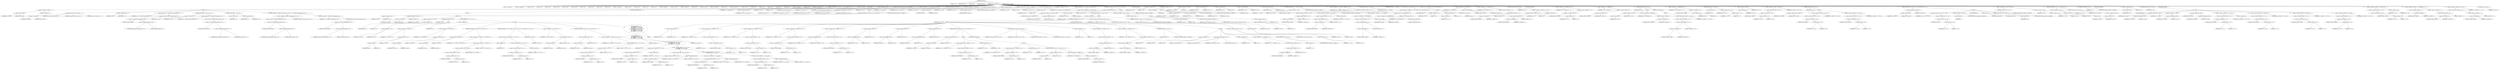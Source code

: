 digraph cache_insert {  
"1000135" [label = "(METHOD,cache_insert)" ]
"1000136" [label = "(PARAM,int a1)" ]
"1000137" [label = "(PARAM,_DWORD *a2)" ]
"1000138" [label = "(PARAM,int a3)" ]
"1000139" [label = "(PARAM,unsigned int a4)" ]
"1000140" [label = "(PARAM,int a5)" ]
"1000141" [label = "(BLOCK,,)" ]
"1000142" [label = "(LOCAL,v9: unsigned int)" ]
"1000143" [label = "(LOCAL,v10: unsigned int)" ]
"1000144" [label = "(LOCAL,v11: char *)" ]
"1000145" [label = "(LOCAL,v12: int)" ]
"1000146" [label = "(LOCAL,v13: int)" ]
"1000147" [label = "(LOCAL,v14: bool)" ]
"1000148" [label = "(LOCAL,v15: bool)" ]
"1000149" [label = "(LOCAL,v16: bool)" ]
"1000150" [label = "(LOCAL,v17: int)" ]
"1000151" [label = "(LOCAL,v18: int)" ]
"1000152" [label = "(LOCAL,v19: int)" ]
"1000153" [label = "(LOCAL,v20: int)" ]
"1000154" [label = "(LOCAL,v21: _DWORD *)" ]
"1000155" [label = "(LOCAL,v22: char *)" ]
"1000156" [label = "(LOCAL,v23: int)" ]
"1000157" [label = "(LOCAL,v24: int)" ]
"1000158" [label = "(LOCAL,v25: int)" ]
"1000159" [label = "(LOCAL,v26: _DWORD *)" ]
"1000160" [label = "(LOCAL,v27: size_t)" ]
"1000161" [label = "(LOCAL,v28: _DWORD *)" ]
"1000162" [label = "(LOCAL,v29: int)" ]
"1000163" [label = "(LOCAL,v30: __int16)" ]
"1000164" [label = "(LOCAL,v32: _DWORD *)" ]
"1000165" [label = "(LOCAL,v33: int)" ]
"1000166" [label = "(LOCAL,v34: _DWORD *)" ]
"1000167" [label = "(LOCAL,v35: char *)" ]
"1000168" [label = "(LOCAL,v36: int)" ]
"1000169" [label = "(LOCAL,v37: int)" ]
"1000170" [label = "(LOCAL,v38: int)" ]
"1000171" [label = "(LOCAL,v39: int)" ]
"1000172" [label = "(LOCAL,v40: int)" ]
"1000173" [label = "(LOCAL,v41: _DWORD *)" ]
"1000174" [label = "(LOCAL,s: char *)" ]
"1000175" [label = "(LOCAL,v43: _DWORD [ 12 ])" ]
"1000176" [label = "(CONTROL_STRUCTURE,if ( (a5 & 0x980) != 0 ),if ( (a5 & 0x980) != 0 ))" ]
"1000177" [label = "(<operator>.notEquals,(a5 & 0x980) != 0)" ]
"1000178" [label = "(<operator>.and,a5 & 0x980)" ]
"1000179" [label = "(IDENTIFIER,a5,a5 & 0x980)" ]
"1000180" [label = "(LITERAL,0x980,a5 & 0x980)" ]
"1000181" [label = "(LITERAL,0,(a5 & 0x980) != 0)" ]
"1000182" [label = "(BLOCK,,)" ]
"1000183" [label = "(log_query,log_query(a5 | 0x10000, a1, a2, 0))" ]
"1000184" [label = "(<operator>.or,a5 | 0x10000)" ]
"1000185" [label = "(IDENTIFIER,a5,a5 | 0x10000)" ]
"1000186" [label = "(LITERAL,0x10000,a5 | 0x10000)" ]
"1000187" [label = "(IDENTIFIER,a1,log_query(a5 | 0x10000, a1, a2, 0))" ]
"1000188" [label = "(IDENTIFIER,a2,log_query(a5 | 0x10000, a1, a2, 0))" ]
"1000189" [label = "(LITERAL,0,log_query(a5 | 0x10000, a1, a2, 0))" ]
"1000190" [label = "(<operator>.assignment,v9 = a4)" ]
"1000191" [label = "(IDENTIFIER,v9,v9 = a4)" ]
"1000192" [label = "(IDENTIFIER,a4,v9 = a4)" ]
"1000193" [label = "(<operator>.assignment,v10 = *(_DWORD *)(dnsmasq_daemon + 252))" ]
"1000194" [label = "(IDENTIFIER,v10,v10 = *(_DWORD *)(dnsmasq_daemon + 252))" ]
"1000195" [label = "(<operator>.indirection,*(_DWORD *)(dnsmasq_daemon + 252))" ]
"1000196" [label = "(<operator>.cast,(_DWORD *)(dnsmasq_daemon + 252))" ]
"1000197" [label = "(UNKNOWN,_DWORD *,_DWORD *)" ]
"1000198" [label = "(<operator>.addition,dnsmasq_daemon + 252)" ]
"1000199" [label = "(IDENTIFIER,dnsmasq_daemon,dnsmasq_daemon + 252)" ]
"1000200" [label = "(LITERAL,252,dnsmasq_daemon + 252)" ]
"1000201" [label = "(CONTROL_STRUCTURE,if ( v10 < a4 ),if ( v10 < a4 ))" ]
"1000202" [label = "(<operator>.lessThan,v10 < a4)" ]
"1000203" [label = "(IDENTIFIER,v10,v10 < a4)" ]
"1000204" [label = "(IDENTIFIER,a4,v10 < a4)" ]
"1000205" [label = "(<operator>.assignment,v9 = *(_DWORD *)(dnsmasq_daemon + 252))" ]
"1000206" [label = "(IDENTIFIER,v9,v9 = *(_DWORD *)(dnsmasq_daemon + 252))" ]
"1000207" [label = "(<operator>.indirection,*(_DWORD *)(dnsmasq_daemon + 252))" ]
"1000208" [label = "(<operator>.cast,(_DWORD *)(dnsmasq_daemon + 252))" ]
"1000209" [label = "(UNKNOWN,_DWORD *,_DWORD *)" ]
"1000210" [label = "(<operator>.addition,dnsmasq_daemon + 252)" ]
"1000211" [label = "(IDENTIFIER,dnsmasq_daemon,dnsmasq_daemon + 252)" ]
"1000212" [label = "(LITERAL,252,dnsmasq_daemon + 252)" ]
"1000213" [label = "(CONTROL_STRUCTURE,if ( !v10 ),if ( !v10 ))" ]
"1000214" [label = "(<operator>.logicalNot,!v10)" ]
"1000215" [label = "(IDENTIFIER,v10,!v10)" ]
"1000216" [label = "(<operator>.assignment,v9 = a4)" ]
"1000217" [label = "(IDENTIFIER,v9,v9 = a4)" ]
"1000218" [label = "(IDENTIFIER,a4,v9 = a4)" ]
"1000219" [label = "(CONTROL_STRUCTURE,if ( *(_DWORD *)(dnsmasq_daemon + 248) > v9 ),if ( *(_DWORD *)(dnsmasq_daemon + 248) > v9 ))" ]
"1000220" [label = "(<operator>.greaterThan,*(_DWORD *)(dnsmasq_daemon + 248) > v9)" ]
"1000221" [label = "(<operator>.indirection,*(_DWORD *)(dnsmasq_daemon + 248))" ]
"1000222" [label = "(<operator>.cast,(_DWORD *)(dnsmasq_daemon + 248))" ]
"1000223" [label = "(UNKNOWN,_DWORD *,_DWORD *)" ]
"1000224" [label = "(<operator>.addition,dnsmasq_daemon + 248)" ]
"1000225" [label = "(IDENTIFIER,dnsmasq_daemon,dnsmasq_daemon + 248)" ]
"1000226" [label = "(LITERAL,248,dnsmasq_daemon + 248)" ]
"1000227" [label = "(IDENTIFIER,v9,*(_DWORD *)(dnsmasq_daemon + 248) > v9)" ]
"1000228" [label = "(<operator>.assignment,v9 = *(_DWORD *)(dnsmasq_daemon + 248))" ]
"1000229" [label = "(IDENTIFIER,v9,v9 = *(_DWORD *)(dnsmasq_daemon + 248))" ]
"1000230" [label = "(<operator>.indirection,*(_DWORD *)(dnsmasq_daemon + 248))" ]
"1000231" [label = "(<operator>.cast,(_DWORD *)(dnsmasq_daemon + 248))" ]
"1000232" [label = "(UNKNOWN,_DWORD *,_DWORD *)" ]
"1000233" [label = "(<operator>.addition,dnsmasq_daemon + 248)" ]
"1000234" [label = "(IDENTIFIER,dnsmasq_daemon,dnsmasq_daemon + 248)" ]
"1000235" [label = "(LITERAL,248,dnsmasq_daemon + 248)" ]
"1000236" [label = "(CONTROL_STRUCTURE,else,else)" ]
"1000237" [label = "(BLOCK,,)" ]
"1000238" [label = "(<operator>.assignment,v9 = a4)" ]
"1000239" [label = "(IDENTIFIER,v9,v9 = a4)" ]
"1000240" [label = "(IDENTIFIER,a4,v9 = a4)" ]
"1000241" [label = "(<operator>.assignment,v11 = &insert_error)" ]
"1000242" [label = "(IDENTIFIER,v11,v11 = &insert_error)" ]
"1000243" [label = "(<operator>.addressOf,&insert_error)" ]
"1000244" [label = "(IDENTIFIER,insert_error,v11 = &insert_error)" ]
"1000245" [label = "(<operator>.assignment,v12 = 0)" ]
"1000246" [label = "(IDENTIFIER,v12,v12 = 0)" ]
"1000247" [label = "(LITERAL,0,v12 = 0)" ]
"1000248" [label = "(CONTROL_STRUCTURE,if ( insert_error ),if ( insert_error ))" ]
"1000249" [label = "(IDENTIFIER,insert_error,if ( insert_error ))" ]
"1000250" [label = "(RETURN,return v12;,return v12;)" ]
"1000251" [label = "(IDENTIFIER,v12,return v12;)" ]
"1000252" [label = "(<operator>.assignment,v13 = cache_scan_free(a1, a2, a3, a5))" ]
"1000253" [label = "(IDENTIFIER,v13,v13 = cache_scan_free(a1, a2, a3, a5))" ]
"1000254" [label = "(cache_scan_free,cache_scan_free(a1, a2, a3, a5))" ]
"1000255" [label = "(IDENTIFIER,a1,cache_scan_free(a1, a2, a3, a5))" ]
"1000256" [label = "(IDENTIFIER,a2,cache_scan_free(a1, a2, a3, a5))" ]
"1000257" [label = "(IDENTIFIER,a3,cache_scan_free(a1, a2, a3, a5))" ]
"1000258" [label = "(IDENTIFIER,a5,cache_scan_free(a1, a2, a3, a5))" ]
"1000259" [label = "(CONTROL_STRUCTURE,if ( v13 ),if ( v13 ))" ]
"1000260" [label = "(IDENTIFIER,v13,if ( v13 ))" ]
"1000261" [label = "(BLOCK,,)" ]
"1000262" [label = "(CONTROL_STRUCTURE,if ( (a5 & 0x180) != 0 ),if ( (a5 & 0x180) != 0 ))" ]
"1000263" [label = "(<operator>.notEquals,(a5 & 0x180) != 0)" ]
"1000264" [label = "(<operator>.and,a5 & 0x180)" ]
"1000265" [label = "(IDENTIFIER,a5,a5 & 0x180)" ]
"1000266" [label = "(LITERAL,0x180,a5 & 0x180)" ]
"1000267" [label = "(LITERAL,0,(a5 & 0x180) != 0)" ]
"1000268" [label = "(BLOCK,,)" ]
"1000269" [label = "(<operator>.assignment,v14 = a2 == 0)" ]
"1000270" [label = "(IDENTIFIER,v14,v14 = a2 == 0)" ]
"1000271" [label = "(<operator>.equals,a2 == 0)" ]
"1000272" [label = "(IDENTIFIER,a2,a2 == 0)" ]
"1000273" [label = "(LITERAL,0,a2 == 0)" ]
"1000274" [label = "(CONTROL_STRUCTURE,if ( a2 ),if ( a2 ))" ]
"1000275" [label = "(IDENTIFIER,a2,if ( a2 ))" ]
"1000276" [label = "(BLOCK,,)" ]
"1000277" [label = "(<operator>.assignment,v12 = v13)" ]
"1000278" [label = "(IDENTIFIER,v12,v12 = v13)" ]
"1000279" [label = "(IDENTIFIER,v13,v12 = v13)" ]
"1000280" [label = "(<operator>.assignment,v14 = (a5 & 8) == 0)" ]
"1000281" [label = "(IDENTIFIER,v14,v14 = (a5 & 8) == 0)" ]
"1000282" [label = "(<operator>.equals,(a5 & 8) == 0)" ]
"1000283" [label = "(<operator>.and,a5 & 8)" ]
"1000284" [label = "(IDENTIFIER,a5,a5 & 8)" ]
"1000285" [label = "(LITERAL,8,a5 & 8)" ]
"1000286" [label = "(LITERAL,0,(a5 & 8) == 0)" ]
"1000287" [label = "(CONTROL_STRUCTURE,if ( !v14 ),if ( !v14 ))" ]
"1000288" [label = "(<operator>.logicalNot,!v14)" ]
"1000289" [label = "(IDENTIFIER,v14,!v14)" ]
"1000290" [label = "(BLOCK,,)" ]
"1000291" [label = "(<operator>.assignment,v15 = (a5 & 0x80) == 0)" ]
"1000292" [label = "(IDENTIFIER,v15,v15 = (a5 & 0x80) == 0)" ]
"1000293" [label = "(<operator>.equals,(a5 & 0x80) == 0)" ]
"1000294" [label = "(<operator>.and,a5 & 0x80)" ]
"1000295" [label = "(IDENTIFIER,a5,a5 & 0x80)" ]
"1000296" [label = "(LITERAL,0x80,a5 & 0x80)" ]
"1000297" [label = "(LITERAL,0,(a5 & 0x80) == 0)" ]
"1000298" [label = "(CONTROL_STRUCTURE,if ( (a5 & 0x80) != 0 ),if ( (a5 & 0x80) != 0 ))" ]
"1000299" [label = "(<operator>.notEquals,(a5 & 0x80) != 0)" ]
"1000300" [label = "(<operator>.and,a5 & 0x80)" ]
"1000301" [label = "(IDENTIFIER,a5,a5 & 0x80)" ]
"1000302" [label = "(LITERAL,0x80,a5 & 0x80)" ]
"1000303" [label = "(LITERAL,0,(a5 & 0x80) != 0)" ]
"1000304" [label = "(<operator>.assignment,v15 = (*(_BYTE *)(v12 + 36) & 0x80) == 0)" ]
"1000305" [label = "(IDENTIFIER,v15,v15 = (*(_BYTE *)(v12 + 36) & 0x80) == 0)" ]
"1000306" [label = "(<operator>.equals,(*(_BYTE *)(v12 + 36) & 0x80) == 0)" ]
"1000307" [label = "(<operator>.and,*(_BYTE *)(v12 + 36) & 0x80)" ]
"1000308" [label = "(<operator>.indirection,*(_BYTE *)(v12 + 36))" ]
"1000309" [label = "(<operator>.cast,(_BYTE *)(v12 + 36))" ]
"1000310" [label = "(UNKNOWN,_BYTE *,_BYTE *)" ]
"1000311" [label = "(<operator>.addition,v12 + 36)" ]
"1000312" [label = "(IDENTIFIER,v12,v12 + 36)" ]
"1000313" [label = "(LITERAL,36,v12 + 36)" ]
"1000314" [label = "(LITERAL,0x80,*(_BYTE *)(v12 + 36) & 0x80)" ]
"1000315" [label = "(LITERAL,0,(*(_BYTE *)(v12 + 36) & 0x80) == 0)" ]
"1000316" [label = "(CONTROL_STRUCTURE,if ( !v15 && *(_DWORD *)(v12 + 12) == *a2 ),if ( !v15 && *(_DWORD *)(v12 + 12) == *a2 ))" ]
"1000317" [label = "(<operator>.logicalAnd,!v15 && *(_DWORD *)(v12 + 12) == *a2)" ]
"1000318" [label = "(<operator>.logicalNot,!v15)" ]
"1000319" [label = "(IDENTIFIER,v15,!v15)" ]
"1000320" [label = "(<operator>.equals,*(_DWORD *)(v12 + 12) == *a2)" ]
"1000321" [label = "(<operator>.indirection,*(_DWORD *)(v12 + 12))" ]
"1000322" [label = "(<operator>.cast,(_DWORD *)(v12 + 12))" ]
"1000323" [label = "(UNKNOWN,_DWORD *,_DWORD *)" ]
"1000324" [label = "(<operator>.addition,v12 + 12)" ]
"1000325" [label = "(IDENTIFIER,v12,v12 + 12)" ]
"1000326" [label = "(LITERAL,12,v12 + 12)" ]
"1000327" [label = "(<operator>.indirection,*a2)" ]
"1000328" [label = "(IDENTIFIER,a2,*(_DWORD *)(v12 + 12) == *a2)" ]
"1000329" [label = "(RETURN,return v12;,return v12;)" ]
"1000330" [label = "(IDENTIFIER,v12,return v12;)" ]
"1000331" [label = "(<operator>.assignment,v16 = (a5 & 0x100) == 0)" ]
"1000332" [label = "(IDENTIFIER,v16,v16 = (a5 & 0x100) == 0)" ]
"1000333" [label = "(<operator>.equals,(a5 & 0x100) == 0)" ]
"1000334" [label = "(<operator>.and,a5 & 0x100)" ]
"1000335" [label = "(IDENTIFIER,a5,a5 & 0x100)" ]
"1000336" [label = "(LITERAL,0x100,a5 & 0x100)" ]
"1000337" [label = "(LITERAL,0,(a5 & 0x100) == 0)" ]
"1000338" [label = "(CONTROL_STRUCTURE,if ( (a5 & 0x100) != 0 ),if ( (a5 & 0x100) != 0 ))" ]
"1000339" [label = "(<operator>.notEquals,(a5 & 0x100) != 0)" ]
"1000340" [label = "(<operator>.and,a5 & 0x100)" ]
"1000341" [label = "(IDENTIFIER,a5,a5 & 0x100)" ]
"1000342" [label = "(LITERAL,0x100,a5 & 0x100)" ]
"1000343" [label = "(LITERAL,0,(a5 & 0x100) != 0)" ]
"1000344" [label = "(<operator>.assignment,v16 = (*(_BYTE *)(v12 + 37) & 1) == 0)" ]
"1000345" [label = "(IDENTIFIER,v16,v16 = (*(_BYTE *)(v12 + 37) & 1) == 0)" ]
"1000346" [label = "(<operator>.equals,(*(_BYTE *)(v12 + 37) & 1) == 0)" ]
"1000347" [label = "(<operator>.and,*(_BYTE *)(v12 + 37) & 1)" ]
"1000348" [label = "(<operator>.indirection,*(_BYTE *)(v12 + 37))" ]
"1000349" [label = "(<operator>.cast,(_BYTE *)(v12 + 37))" ]
"1000350" [label = "(UNKNOWN,_BYTE *,_BYTE *)" ]
"1000351" [label = "(<operator>.addition,v12 + 37)" ]
"1000352" [label = "(IDENTIFIER,v12,v12 + 37)" ]
"1000353" [label = "(LITERAL,37,v12 + 37)" ]
"1000354" [label = "(LITERAL,1,*(_BYTE *)(v12 + 37) & 1)" ]
"1000355" [label = "(LITERAL,0,(*(_BYTE *)(v12 + 37) & 1) == 0)" ]
"1000356" [label = "(CONTROL_STRUCTURE,if ( !v16\n          && *(_DWORD *)(v12 + 12) == *a2\n          && *(_DWORD *)(v12 + 16) == a2[1]\n          && *(_DWORD *)(v12 + 20) == a2[2]\n          && *(_DWORD *)(v12 + 24) == a2[3] ),if ( !v16\n          && *(_DWORD *)(v12 + 12) == *a2\n          && *(_DWORD *)(v12 + 16) == a2[1]\n          && *(_DWORD *)(v12 + 20) == a2[2]\n          && *(_DWORD *)(v12 + 24) == a2[3] ))" ]
"1000357" [label = "(<operator>.logicalAnd,!v16\n          && *(_DWORD *)(v12 + 12) == *a2\n          && *(_DWORD *)(v12 + 16) == a2[1]\n          && *(_DWORD *)(v12 + 20) == a2[2]\n          && *(_DWORD *)(v12 + 24) == a2[3])" ]
"1000358" [label = "(<operator>.logicalNot,!v16)" ]
"1000359" [label = "(IDENTIFIER,v16,!v16)" ]
"1000360" [label = "(<operator>.logicalAnd,*(_DWORD *)(v12 + 12) == *a2\n          && *(_DWORD *)(v12 + 16) == a2[1]\n          && *(_DWORD *)(v12 + 20) == a2[2]\n          && *(_DWORD *)(v12 + 24) == a2[3])" ]
"1000361" [label = "(<operator>.equals,*(_DWORD *)(v12 + 12) == *a2)" ]
"1000362" [label = "(<operator>.indirection,*(_DWORD *)(v12 + 12))" ]
"1000363" [label = "(<operator>.cast,(_DWORD *)(v12 + 12))" ]
"1000364" [label = "(UNKNOWN,_DWORD *,_DWORD *)" ]
"1000365" [label = "(<operator>.addition,v12 + 12)" ]
"1000366" [label = "(IDENTIFIER,v12,v12 + 12)" ]
"1000367" [label = "(LITERAL,12,v12 + 12)" ]
"1000368" [label = "(<operator>.indirection,*a2)" ]
"1000369" [label = "(IDENTIFIER,a2,*(_DWORD *)(v12 + 12) == *a2)" ]
"1000370" [label = "(<operator>.logicalAnd,*(_DWORD *)(v12 + 16) == a2[1]\n          && *(_DWORD *)(v12 + 20) == a2[2]\n          && *(_DWORD *)(v12 + 24) == a2[3])" ]
"1000371" [label = "(<operator>.equals,*(_DWORD *)(v12 + 16) == a2[1])" ]
"1000372" [label = "(<operator>.indirection,*(_DWORD *)(v12 + 16))" ]
"1000373" [label = "(<operator>.cast,(_DWORD *)(v12 + 16))" ]
"1000374" [label = "(UNKNOWN,_DWORD *,_DWORD *)" ]
"1000375" [label = "(<operator>.addition,v12 + 16)" ]
"1000376" [label = "(IDENTIFIER,v12,v12 + 16)" ]
"1000377" [label = "(LITERAL,16,v12 + 16)" ]
"1000378" [label = "(<operator>.indirectIndexAccess,a2[1])" ]
"1000379" [label = "(IDENTIFIER,a2,*(_DWORD *)(v12 + 16) == a2[1])" ]
"1000380" [label = "(LITERAL,1,*(_DWORD *)(v12 + 16) == a2[1])" ]
"1000381" [label = "(<operator>.logicalAnd,*(_DWORD *)(v12 + 20) == a2[2]\n          && *(_DWORD *)(v12 + 24) == a2[3])" ]
"1000382" [label = "(<operator>.equals,*(_DWORD *)(v12 + 20) == a2[2])" ]
"1000383" [label = "(<operator>.indirection,*(_DWORD *)(v12 + 20))" ]
"1000384" [label = "(<operator>.cast,(_DWORD *)(v12 + 20))" ]
"1000385" [label = "(UNKNOWN,_DWORD *,_DWORD *)" ]
"1000386" [label = "(<operator>.addition,v12 + 20)" ]
"1000387" [label = "(IDENTIFIER,v12,v12 + 20)" ]
"1000388" [label = "(LITERAL,20,v12 + 20)" ]
"1000389" [label = "(<operator>.indirectIndexAccess,a2[2])" ]
"1000390" [label = "(IDENTIFIER,a2,*(_DWORD *)(v12 + 20) == a2[2])" ]
"1000391" [label = "(LITERAL,2,*(_DWORD *)(v12 + 20) == a2[2])" ]
"1000392" [label = "(<operator>.equals,*(_DWORD *)(v12 + 24) == a2[3])" ]
"1000393" [label = "(<operator>.indirection,*(_DWORD *)(v12 + 24))" ]
"1000394" [label = "(<operator>.cast,(_DWORD *)(v12 + 24))" ]
"1000395" [label = "(UNKNOWN,_DWORD *,_DWORD *)" ]
"1000396" [label = "(<operator>.addition,v12 + 24)" ]
"1000397" [label = "(IDENTIFIER,v12,v12 + 24)" ]
"1000398" [label = "(LITERAL,24,v12 + 24)" ]
"1000399" [label = "(<operator>.indirectIndexAccess,a2[3])" ]
"1000400" [label = "(IDENTIFIER,a2,*(_DWORD *)(v12 + 24) == a2[3])" ]
"1000401" [label = "(LITERAL,3,*(_DWORD *)(v12 + 24) == a2[3])" ]
"1000402" [label = "(BLOCK,,)" ]
"1000403" [label = "(RETURN,return v12;,return v12;)" ]
"1000404" [label = "(IDENTIFIER,v12,return v12;)" ]
"1000405" [label = "(CONTROL_STRUCTURE,goto LABEL_47;,goto LABEL_47;)" ]
"1000406" [label = "(<operator>.assignment,v17 = cache_tail)" ]
"1000407" [label = "(IDENTIFIER,v17,v17 = cache_tail)" ]
"1000408" [label = "(IDENTIFIER,cache_tail,v17 = cache_tail)" ]
"1000409" [label = "(<operator>.assignment,s = (char *)a1)" ]
"1000410" [label = "(IDENTIFIER,s,s = (char *)a1)" ]
"1000411" [label = "(<operator>.cast,(char *)a1)" ]
"1000412" [label = "(UNKNOWN,char *,char *)" ]
"1000413" [label = "(IDENTIFIER,a1,(char *)a1)" ]
"1000414" [label = "(<operator>.assignment,v41 = a2)" ]
"1000415" [label = "(IDENTIFIER,v41,v41 = a2)" ]
"1000416" [label = "(IDENTIFIER,a2,v41 = a2)" ]
"1000417" [label = "(CONTROL_STRUCTURE,if ( !cache_tail ),if ( !cache_tail ))" ]
"1000418" [label = "(<operator>.logicalNot,!cache_tail)" ]
"1000419" [label = "(IDENTIFIER,cache_tail,!cache_tail)" ]
"1000420" [label = "(CONTROL_STRUCTURE,goto LABEL_47;,goto LABEL_47;)" ]
"1000421" [label = "(<operator>.assignment,v18 = 0)" ]
"1000422" [label = "(IDENTIFIER,v18,v18 = 0)" ]
"1000423" [label = "(LITERAL,0,v18 = 0)" ]
"1000424" [label = "(<operator>.assignment,v19 = a5 & 4)" ]
"1000425" [label = "(IDENTIFIER,v19,v19 = a5 & 4)" ]
"1000426" [label = "(<operator>.and,a5 & 4)" ]
"1000427" [label = "(IDENTIFIER,a5,a5 & 4)" ]
"1000428" [label = "(LITERAL,4,a5 & 4)" ]
"1000429" [label = "(<operator>.assignment,v20 = *(unsigned __int16 *)(cache_tail + 36))" ]
"1000430" [label = "(IDENTIFIER,v20,v20 = *(unsigned __int16 *)(cache_tail + 36))" ]
"1000431" [label = "(<operator>.indirection,*(unsigned __int16 *)(cache_tail + 36))" ]
"1000432" [label = "(<operator>.cast,(unsigned __int16 *)(cache_tail + 36))" ]
"1000433" [label = "(UNKNOWN,unsigned __int16 *,unsigned __int16 *)" ]
"1000434" [label = "(<operator>.addition,cache_tail + 36)" ]
"1000435" [label = "(IDENTIFIER,cache_tail,cache_tail + 36)" ]
"1000436" [label = "(LITERAL,36,cache_tail + 36)" ]
"1000437" [label = "(CONTROL_STRUCTURE,if ( (v20 & 0xC) != 0 ),if ( (v20 & 0xC) != 0 ))" ]
"1000438" [label = "(<operator>.notEquals,(v20 & 0xC) != 0)" ]
"1000439" [label = "(<operator>.and,v20 & 0xC)" ]
"1000440" [label = "(IDENTIFIER,v20,v20 & 0xC)" ]
"1000441" [label = "(LITERAL,0xC,v20 & 0xC)" ]
"1000442" [label = "(LITERAL,0,(v20 & 0xC) != 0)" ]
"1000443" [label = "(BLOCK,,)" ]
"1000444" [label = "(CONTROL_STRUCTURE,while ( !v18 ),while ( !v18 ))" ]
"1000445" [label = "(<operator>.logicalNot,!v18)" ]
"1000446" [label = "(IDENTIFIER,v18,!v18)" ]
"1000447" [label = "(BLOCK,,)" ]
"1000448" [label = "(CONTROL_STRUCTURE,if ( v19 ),if ( v19 ))" ]
"1000449" [label = "(IDENTIFIER,v19,if ( v19 ))" ]
"1000450" [label = "(BLOCK,,)" ]
"1000451" [label = "(<operator>.assignment,v22 = v11)" ]
"1000452" [label = "(IDENTIFIER,v22,v22 = v11)" ]
"1000453" [label = "(IDENTIFIER,v11,v22 = v11)" ]
"1000454" [label = "(<operator>.assignment,v23 = *(_DWORD *)(v17 + 16))" ]
"1000455" [label = "(IDENTIFIER,v23,v23 = *(_DWORD *)(v17 + 16))" ]
"1000456" [label = "(<operator>.indirection,*(_DWORD *)(v17 + 16))" ]
"1000457" [label = "(<operator>.cast,(_DWORD *)(v17 + 16))" ]
"1000458" [label = "(UNKNOWN,_DWORD *,_DWORD *)" ]
"1000459" [label = "(<operator>.addition,v17 + 16)" ]
"1000460" [label = "(IDENTIFIER,v17,v17 + 16)" ]
"1000461" [label = "(LITERAL,16,v17 + 16)" ]
"1000462" [label = "(<operator>.assignment,v24 = *(_DWORD *)(v17 + 20))" ]
"1000463" [label = "(IDENTIFIER,v24,v24 = *(_DWORD *)(v17 + 20))" ]
"1000464" [label = "(<operator>.indirection,*(_DWORD *)(v17 + 20))" ]
"1000465" [label = "(<operator>.cast,(_DWORD *)(v17 + 20))" ]
"1000466" [label = "(UNKNOWN,_DWORD *,_DWORD *)" ]
"1000467" [label = "(<operator>.addition,v17 + 20)" ]
"1000468" [label = "(IDENTIFIER,v17,v17 + 20)" ]
"1000469" [label = "(LITERAL,20,v17 + 20)" ]
"1000470" [label = "(<operator>.assignment,v25 = *(_DWORD *)(v17 + 24))" ]
"1000471" [label = "(IDENTIFIER,v25,v25 = *(_DWORD *)(v17 + 24))" ]
"1000472" [label = "(<operator>.indirection,*(_DWORD *)(v17 + 24))" ]
"1000473" [label = "(<operator>.cast,(_DWORD *)(v17 + 24))" ]
"1000474" [label = "(UNKNOWN,_DWORD *,_DWORD *)" ]
"1000475" [label = "(<operator>.addition,v17 + 24)" ]
"1000476" [label = "(IDENTIFIER,v17,v17 + 24)" ]
"1000477" [label = "(LITERAL,24,v17 + 24)" ]
"1000478" [label = "(<operator>.assignment,v43[0] = *(_DWORD *)(v17 + 12))" ]
"1000479" [label = "(<operator>.indirectIndexAccess,v43[0])" ]
"1000480" [label = "(IDENTIFIER,v43,v43[0] = *(_DWORD *)(v17 + 12))" ]
"1000481" [label = "(LITERAL,0,v43[0] = *(_DWORD *)(v17 + 12))" ]
"1000482" [label = "(<operator>.indirection,*(_DWORD *)(v17 + 12))" ]
"1000483" [label = "(<operator>.cast,(_DWORD *)(v17 + 12))" ]
"1000484" [label = "(UNKNOWN,_DWORD *,_DWORD *)" ]
"1000485" [label = "(<operator>.addition,v17 + 12)" ]
"1000486" [label = "(IDENTIFIER,v17,v17 + 12)" ]
"1000487" [label = "(LITERAL,12,v17 + 12)" ]
"1000488" [label = "(<operator>.assignment,v43[1] = v23)" ]
"1000489" [label = "(<operator>.indirectIndexAccess,v43[1])" ]
"1000490" [label = "(IDENTIFIER,v43,v43[1] = v23)" ]
"1000491" [label = "(LITERAL,1,v43[1] = v23)" ]
"1000492" [label = "(IDENTIFIER,v23,v43[1] = v23)" ]
"1000493" [label = "(<operator>.assignment,v43[2] = v24)" ]
"1000494" [label = "(<operator>.indirectIndexAccess,v43[2])" ]
"1000495" [label = "(IDENTIFIER,v43,v43[2] = v24)" ]
"1000496" [label = "(LITERAL,2,v43[2] = v24)" ]
"1000497" [label = "(IDENTIFIER,v24,v43[2] = v24)" ]
"1000498" [label = "(<operator>.assignment,v43[3] = v25)" ]
"1000499" [label = "(<operator>.indirectIndexAccess,v43[3])" ]
"1000500" [label = "(IDENTIFIER,v43,v43[3] = v25)" ]
"1000501" [label = "(LITERAL,3,v43[3] = v25)" ]
"1000502" [label = "(IDENTIFIER,v25,v43[3] = v25)" ]
"1000503" [label = "(CONTROL_STRUCTURE,if ( (v20 & 0x200) != 0 ),if ( (v20 & 0x200) != 0 ))" ]
"1000504" [label = "(<operator>.notEquals,(v20 & 0x200) != 0)" ]
"1000505" [label = "(<operator>.and,v20 & 0x200)" ]
"1000506" [label = "(IDENTIFIER,v20,v20 & 0x200)" ]
"1000507" [label = "(LITERAL,0x200,v20 & 0x200)" ]
"1000508" [label = "(LITERAL,0,(v20 & 0x200) != 0)" ]
"1000509" [label = "(BLOCK,,)" ]
"1000510" [label = "(<operator>.assignment,v21 = *(_DWORD **)(v17 + 40))" ]
"1000511" [label = "(IDENTIFIER,v21,v21 = *(_DWORD **)(v17 + 40))" ]
"1000512" [label = "(<operator>.indirection,*(_DWORD **)(v17 + 40))" ]
"1000513" [label = "(<operator>.cast,(_DWORD **)(v17 + 40))" ]
"1000514" [label = "(UNKNOWN,_DWORD **,_DWORD **)" ]
"1000515" [label = "(<operator>.addition,v17 + 40)" ]
"1000516" [label = "(IDENTIFIER,v17,v17 + 40)" ]
"1000517" [label = "(LITERAL,40,v17 + 40)" ]
"1000518" [label = "(<operator>.assignment,v11 = v22)" ]
"1000519" [label = "(IDENTIFIER,v11,v11 = v22)" ]
"1000520" [label = "(IDENTIFIER,v22,v11 = v22)" ]
"1000521" [label = "(CONTROL_STRUCTURE,else,else)" ]
"1000522" [label = "(BLOCK,,)" ]
"1000523" [label = "(<operator>.assignment,v21 = (_DWORD *)(v17 + 40))" ]
"1000524" [label = "(IDENTIFIER,v21,v21 = (_DWORD *)(v17 + 40))" ]
"1000525" [label = "(<operator>.cast,(_DWORD *)(v17 + 40))" ]
"1000526" [label = "(UNKNOWN,_DWORD *,_DWORD *)" ]
"1000527" [label = "(<operator>.addition,v17 + 40)" ]
"1000528" [label = "(IDENTIFIER,v17,v17 + 40)" ]
"1000529" [label = "(LITERAL,40,v17 + 40)" ]
"1000530" [label = "(<operator>.assignment,v11 = v22)" ]
"1000531" [label = "(IDENTIFIER,v11,v11 = v22)" ]
"1000532" [label = "(IDENTIFIER,v22,v11 = v22)" ]
"1000533" [label = "(CONTROL_STRUCTURE,if ( (v20 & 2) != 0 ),if ( (v20 & 2) != 0 ))" ]
"1000534" [label = "(<operator>.notEquals,(v20 & 2) != 0)" ]
"1000535" [label = "(<operator>.and,v20 & 2)" ]
"1000536" [label = "(IDENTIFIER,v20,v20 & 2)" ]
"1000537" [label = "(LITERAL,2,v20 & 2)" ]
"1000538" [label = "(LITERAL,0,(v20 & 2) != 0)" ]
"1000539" [label = "(<operator>.assignment,v21 = (_DWORD *)*v21)" ]
"1000540" [label = "(IDENTIFIER,v21,v21 = (_DWORD *)*v21)" ]
"1000541" [label = "(<operator>.cast,(_DWORD *)*v21)" ]
"1000542" [label = "(UNKNOWN,_DWORD *,_DWORD *)" ]
"1000543" [label = "(<operator>.indirection,*v21)" ]
"1000544" [label = "(IDENTIFIER,v21,(_DWORD *)*v21)" ]
"1000545" [label = "(cache_scan_free,cache_scan_free(v21, v43, a3, v20))" ]
"1000546" [label = "(IDENTIFIER,v21,cache_scan_free(v21, v43, a3, v20))" ]
"1000547" [label = "(IDENTIFIER,v43,cache_scan_free(v21, v43, a3, v20))" ]
"1000548" [label = "(IDENTIFIER,a3,cache_scan_free(v21, v43, a3, v20))" ]
"1000549" [label = "(IDENTIFIER,v20,cache_scan_free(v21, v43, a3, v20))" ]
"1000550" [label = "(<operator>.assignment,v18 = 1)" ]
"1000551" [label = "(IDENTIFIER,v18,v18 = 1)" ]
"1000552" [label = "(LITERAL,1,v18 = 1)" ]
"1000553" [label = "(<operator>.preIncrement,++*((_DWORD *)v11 + 9))" ]
"1000554" [label = "(<operator>.indirection,*((_DWORD *)v11 + 9))" ]
"1000555" [label = "(<operator>.addition,(_DWORD *)v11 + 9)" ]
"1000556" [label = "(<operator>.cast,(_DWORD *)v11)" ]
"1000557" [label = "(UNKNOWN,_DWORD *,_DWORD *)" ]
"1000558" [label = "(IDENTIFIER,v11,(_DWORD *)v11)" ]
"1000559" [label = "(LITERAL,9,(_DWORD *)v11 + 9)" ]
"1000560" [label = "(<operator>.assignment,v17 = *((_DWORD *)v11 + 8))" ]
"1000561" [label = "(IDENTIFIER,v17,v17 = *((_DWORD *)v11 + 8))" ]
"1000562" [label = "(<operator>.indirection,*((_DWORD *)v11 + 8))" ]
"1000563" [label = "(<operator>.addition,(_DWORD *)v11 + 8)" ]
"1000564" [label = "(<operator>.cast,(_DWORD *)v11)" ]
"1000565" [label = "(UNKNOWN,_DWORD *,_DWORD *)" ]
"1000566" [label = "(IDENTIFIER,v11,(_DWORD *)v11)" ]
"1000567" [label = "(LITERAL,8,(_DWORD *)v11 + 8)" ]
"1000568" [label = "(CONTROL_STRUCTURE,if ( !v17 ),if ( !v17 ))" ]
"1000569" [label = "(<operator>.logicalNot,!v17)" ]
"1000570" [label = "(IDENTIFIER,v17,!v17)" ]
"1000571" [label = "(CONTROL_STRUCTURE,goto LABEL_47;,goto LABEL_47;)" ]
"1000572" [label = "(CONTROL_STRUCTURE,else,else)" ]
"1000573" [label = "(BLOCK,,)" ]
"1000574" [label = "(<operator>.assignment,v18 = 0)" ]
"1000575" [label = "(IDENTIFIER,v18,v18 = 0)" ]
"1000576" [label = "(LITERAL,0,v18 = 0)" ]
"1000577" [label = "(cache_scan_free,cache_scan_free(0, 0, a3, 0))" ]
"1000578" [label = "(LITERAL,0,cache_scan_free(0, 0, a3, 0))" ]
"1000579" [label = "(LITERAL,0,cache_scan_free(0, 0, a3, 0))" ]
"1000580" [label = "(IDENTIFIER,a3,cache_scan_free(0, 0, a3, 0))" ]
"1000581" [label = "(LITERAL,0,cache_scan_free(0, 0, a3, 0))" ]
"1000582" [label = "(<operator>.assignment,v19 = 1)" ]
"1000583" [label = "(IDENTIFIER,v19,v19 = 1)" ]
"1000584" [label = "(LITERAL,1,v19 = 1)" ]
"1000585" [label = "(<operator>.assignment,v17 = *((_DWORD *)v11 + 8))" ]
"1000586" [label = "(IDENTIFIER,v17,v17 = *((_DWORD *)v11 + 8))" ]
"1000587" [label = "(<operator>.indirection,*((_DWORD *)v11 + 8))" ]
"1000588" [label = "(<operator>.addition,(_DWORD *)v11 + 8)" ]
"1000589" [label = "(<operator>.cast,(_DWORD *)v11)" ]
"1000590" [label = "(UNKNOWN,_DWORD *,_DWORD *)" ]
"1000591" [label = "(IDENTIFIER,v11,(_DWORD *)v11)" ]
"1000592" [label = "(LITERAL,8,(_DWORD *)v11 + 8)" ]
"1000593" [label = "(CONTROL_STRUCTURE,if ( !v17 ),if ( !v17 ))" ]
"1000594" [label = "(<operator>.logicalNot,!v17)" ]
"1000595" [label = "(IDENTIFIER,v17,!v17)" ]
"1000596" [label = "(CONTROL_STRUCTURE,goto LABEL_47;,goto LABEL_47;)" ]
"1000597" [label = "(<operator>.assignment,v20 = *(unsigned __int16 *)(v17 + 36))" ]
"1000598" [label = "(IDENTIFIER,v20,v20 = *(unsigned __int16 *)(v17 + 36))" ]
"1000599" [label = "(<operator>.indirection,*(unsigned __int16 *)(v17 + 36))" ]
"1000600" [label = "(<operator>.cast,(unsigned __int16 *)(v17 + 36))" ]
"1000601" [label = "(UNKNOWN,unsigned __int16 *,unsigned __int16 *)" ]
"1000602" [label = "(<operator>.addition,v17 + 36)" ]
"1000603" [label = "(IDENTIFIER,v17,v17 + 36)" ]
"1000604" [label = "(LITERAL,36,v17 + 36)" ]
"1000605" [label = "(CONTROL_STRUCTURE,if ( (v20 & 0xC) == 0 ),if ( (v20 & 0xC) == 0 ))" ]
"1000606" [label = "(<operator>.equals,(v20 & 0xC) == 0)" ]
"1000607" [label = "(<operator>.and,v20 & 0xC)" ]
"1000608" [label = "(IDENTIFIER,v20,v20 & 0xC)" ]
"1000609" [label = "(LITERAL,0xC,v20 & 0xC)" ]
"1000610" [label = "(LITERAL,0,(v20 & 0xC) == 0)" ]
"1000611" [label = "(CONTROL_STRUCTURE,goto LABEL_41;,goto LABEL_41;)" ]
"1000612" [label = "(CONTROL_STRUCTURE,if ( !v11[4] ),if ( !v11[4] ))" ]
"1000613" [label = "(<operator>.logicalNot,!v11[4])" ]
"1000614" [label = "(<operator>.indirectIndexAccess,v11[4])" ]
"1000615" [label = "(IDENTIFIER,v11,!v11[4])" ]
"1000616" [label = "(LITERAL,4,!v11[4])" ]
"1000617" [label = "(BLOCK,,)" ]
"1000618" [label = "(my_syslog,my_syslog(3, \"Internal error in cache.\"))" ]
"1000619" [label = "(LITERAL,3,my_syslog(3, \"Internal error in cache.\"))" ]
"1000620" [label = "(LITERAL,\"Internal error in cache.\",my_syslog(3, \"Internal error in cache.\"))" ]
"1000621" [label = "(<operator>.assignment,v11[4] = 1)" ]
"1000622" [label = "(<operator>.indirectIndexAccess,v11[4])" ]
"1000623" [label = "(IDENTIFIER,v11,v11[4] = 1)" ]
"1000624" [label = "(LITERAL,4,v11[4] = 1)" ]
"1000625" [label = "(LITERAL,1,v11[4] = 1)" ]
"1000626" [label = "(CONTROL_STRUCTURE,goto LABEL_47;,goto LABEL_47;)" ]
"1000627" [label = "(JUMP_TARGET,LABEL_41)" ]
"1000628" [label = "(<operator>.assignment,v26 = 0)" ]
"1000629" [label = "(IDENTIFIER,v26,v26 = 0)" ]
"1000630" [label = "(LITERAL,0,v26 = 0)" ]
"1000631" [label = "(CONTROL_STRUCTURE,if ( !s ),if ( !s ))" ]
"1000632" [label = "(<operator>.logicalNot,!s)" ]
"1000633" [label = "(IDENTIFIER,s,!s)" ]
"1000634" [label = "(BLOCK,,)" ]
"1000635" [label = "(<operator>.assignment,v28 = v41)" ]
"1000636" [label = "(IDENTIFIER,v28,v28 = v41)" ]
"1000637" [label = "(IDENTIFIER,v41,v28 = v41)" ]
"1000638" [label = "(<operator>.assignment,v29 = a3)" ]
"1000639" [label = "(IDENTIFIER,v29,v29 = a3)" ]
"1000640" [label = "(IDENTIFIER,a3,v29 = a3)" ]
"1000641" [label = "(<operator>.assignment,v30 = a5)" ]
"1000642" [label = "(IDENTIFIER,v30,v30 = a5)" ]
"1000643" [label = "(IDENTIFIER,a5,v30 = a5)" ]
"1000644" [label = "(CONTROL_STRUCTURE,goto LABEL_50;,goto LABEL_50;)" ]
"1000645" [label = "(<operator>.assignment,v27 = strlen(s))" ]
"1000646" [label = "(IDENTIFIER,v27,v27 = strlen(s))" ]
"1000647" [label = "(strlen,strlen(s))" ]
"1000648" [label = "(IDENTIFIER,s,strlen(s))" ]
"1000649" [label = "(<operator>.assignment,v28 = v41)" ]
"1000650" [label = "(IDENTIFIER,v28,v28 = v41)" ]
"1000651" [label = "(IDENTIFIER,v41,v28 = v41)" ]
"1000652" [label = "(<operator>.assignment,v26 = 0)" ]
"1000653" [label = "(IDENTIFIER,v26,v26 = 0)" ]
"1000654" [label = "(LITERAL,0,v26 = 0)" ]
"1000655" [label = "(<operator>.assignment,v29 = a3)" ]
"1000656" [label = "(IDENTIFIER,v29,v29 = a3)" ]
"1000657" [label = "(IDENTIFIER,a3,v29 = a3)" ]
"1000658" [label = "(<operator>.assignment,v30 = a5)" ]
"1000659" [label = "(IDENTIFIER,v30,v30 = a5)" ]
"1000660" [label = "(IDENTIFIER,a5,v30 = a5)" ]
"1000661" [label = "(CONTROL_STRUCTURE,if ( v27 < 0x32 ),if ( v27 < 0x32 ))" ]
"1000662" [label = "(<operator>.lessThan,v27 < 0x32)" ]
"1000663" [label = "(IDENTIFIER,v27,v27 < 0x32)" ]
"1000664" [label = "(LITERAL,0x32,v27 < 0x32)" ]
"1000665" [label = "(CONTROL_STRUCTURE,goto LABEL_50;,goto LABEL_50;)" ]
"1000666" [label = "(<operator>.assignment,v26 = (_DWORD *)*((_DWORD *)v11 + 10))" ]
"1000667" [label = "(IDENTIFIER,v26,v26 = (_DWORD *)*((_DWORD *)v11 + 10))" ]
"1000668" [label = "(<operator>.cast,(_DWORD *)*((_DWORD *)v11 + 10))" ]
"1000669" [label = "(UNKNOWN,_DWORD *,_DWORD *)" ]
"1000670" [label = "(<operator>.indirection,*((_DWORD *)v11 + 10))" ]
"1000671" [label = "(<operator>.addition,(_DWORD *)v11 + 10)" ]
"1000672" [label = "(<operator>.cast,(_DWORD *)v11)" ]
"1000673" [label = "(UNKNOWN,_DWORD *,_DWORD *)" ]
"1000674" [label = "(IDENTIFIER,v11,(_DWORD *)v11)" ]
"1000675" [label = "(LITERAL,10,(_DWORD *)v11 + 10)" ]
"1000676" [label = "(CONTROL_STRUCTURE,if ( v26 ),if ( v26 ))" ]
"1000677" [label = "(IDENTIFIER,v26,if ( v26 ))" ]
"1000678" [label = "(BLOCK,,)" ]
"1000679" [label = "(<operator>.assignment,*((_DWORD *)v11 + 10) = *v26)" ]
"1000680" [label = "(<operator>.indirection,*((_DWORD *)v11 + 10))" ]
"1000681" [label = "(<operator>.addition,(_DWORD *)v11 + 10)" ]
"1000682" [label = "(<operator>.cast,(_DWORD *)v11)" ]
"1000683" [label = "(UNKNOWN,_DWORD *,_DWORD *)" ]
"1000684" [label = "(IDENTIFIER,v11,(_DWORD *)v11)" ]
"1000685" [label = "(LITERAL,10,(_DWORD *)v11 + 10)" ]
"1000686" [label = "(<operator>.indirection,*v26)" ]
"1000687" [label = "(IDENTIFIER,v26,*((_DWORD *)v11 + 10) = *v26)" ]
"1000688" [label = "(CONTROL_STRUCTURE,goto LABEL_50;,goto LABEL_50;)" ]
"1000689" [label = "(CONTROL_STRUCTURE,if ( !(*((_DWORD *)v11 + 2) | a5 & 0x5000) || (v39 = whine_malloc(1028)) == 0 ),if ( !(*((_DWORD *)v11 + 2) | a5 & 0x5000) || (v39 = whine_malloc(1028)) == 0 ))" ]
"1000690" [label = "(<operator>.logicalOr,!(*((_DWORD *)v11 + 2) | a5 & 0x5000) || (v39 = whine_malloc(1028)) == 0)" ]
"1000691" [label = "(<operator>.logicalNot,!(*((_DWORD *)v11 + 2) | a5 & 0x5000))" ]
"1000692" [label = "(<operator>.or,*((_DWORD *)v11 + 2) | a5 & 0x5000)" ]
"1000693" [label = "(<operator>.indirection,*((_DWORD *)v11 + 2))" ]
"1000694" [label = "(<operator>.addition,(_DWORD *)v11 + 2)" ]
"1000695" [label = "(<operator>.cast,(_DWORD *)v11)" ]
"1000696" [label = "(UNKNOWN,_DWORD *,_DWORD *)" ]
"1000697" [label = "(IDENTIFIER,v11,(_DWORD *)v11)" ]
"1000698" [label = "(LITERAL,2,(_DWORD *)v11 + 2)" ]
"1000699" [label = "(<operator>.and,a5 & 0x5000)" ]
"1000700" [label = "(IDENTIFIER,a5,a5 & 0x5000)" ]
"1000701" [label = "(LITERAL,0x5000,a5 & 0x5000)" ]
"1000702" [label = "(<operator>.equals,(v39 = whine_malloc(1028)) == 0)" ]
"1000703" [label = "(<operator>.assignment,v39 = whine_malloc(1028))" ]
"1000704" [label = "(IDENTIFIER,v39,v39 = whine_malloc(1028))" ]
"1000705" [label = "(whine_malloc,whine_malloc(1028))" ]
"1000706" [label = "(LITERAL,1028,whine_malloc(1028))" ]
"1000707" [label = "(LITERAL,0,(v39 = whine_malloc(1028)) == 0)" ]
"1000708" [label = "(BLOCK,,)" ]
"1000709" [label = "(JUMP_TARGET,LABEL_47)" ]
"1000710" [label = "(<operator>.assignment,v12 = 0)" ]
"1000711" [label = "(IDENTIFIER,v12,v12 = 0)" ]
"1000712" [label = "(LITERAL,0,v12 = 0)" ]
"1000713" [label = "(<operator>.assignment,*v11 = 1)" ]
"1000714" [label = "(<operator>.indirection,*v11)" ]
"1000715" [label = "(IDENTIFIER,v11,*v11 = 1)" ]
"1000716" [label = "(LITERAL,1,*v11 = 1)" ]
"1000717" [label = "(RETURN,return v12;,return v12;)" ]
"1000718" [label = "(IDENTIFIER,v12,return v12;)" ]
"1000719" [label = "(<operator>.assignment,v26 = (_DWORD *)v39)" ]
"1000720" [label = "(IDENTIFIER,v26,v26 = (_DWORD *)v39)" ]
"1000721" [label = "(<operator>.cast,(_DWORD *)v39)" ]
"1000722" [label = "(UNKNOWN,_DWORD *,_DWORD *)" ]
"1000723" [label = "(IDENTIFIER,v39,(_DWORD *)v39)" ]
"1000724" [label = "(<operator>.assignment,v40 = *((_DWORD *)v11 + 2))" ]
"1000725" [label = "(IDENTIFIER,v40,v40 = *((_DWORD *)v11 + 2))" ]
"1000726" [label = "(<operator>.indirection,*((_DWORD *)v11 + 2))" ]
"1000727" [label = "(<operator>.addition,(_DWORD *)v11 + 2)" ]
"1000728" [label = "(<operator>.cast,(_DWORD *)v11)" ]
"1000729" [label = "(UNKNOWN,_DWORD *,_DWORD *)" ]
"1000730" [label = "(IDENTIFIER,v11,(_DWORD *)v11)" ]
"1000731" [label = "(LITERAL,2,(_DWORD *)v11 + 2)" ]
"1000732" [label = "(CONTROL_STRUCTURE,if ( v40 ),if ( v40 ))" ]
"1000733" [label = "(IDENTIFIER,v40,if ( v40 ))" ]
"1000734" [label = "(<operator>.assignment,*((_DWORD *)v11 + 2) = v40 - 1)" ]
"1000735" [label = "(<operator>.indirection,*((_DWORD *)v11 + 2))" ]
"1000736" [label = "(<operator>.addition,(_DWORD *)v11 + 2)" ]
"1000737" [label = "(<operator>.cast,(_DWORD *)v11)" ]
"1000738" [label = "(UNKNOWN,_DWORD *,_DWORD *)" ]
"1000739" [label = "(IDENTIFIER,v11,(_DWORD *)v11)" ]
"1000740" [label = "(LITERAL,2,(_DWORD *)v11 + 2)" ]
"1000741" [label = "(<operator>.subtraction,v40 - 1)" ]
"1000742" [label = "(IDENTIFIER,v40,v40 - 1)" ]
"1000743" [label = "(LITERAL,1,v40 - 1)" ]
"1000744" [label = "(JUMP_TARGET,LABEL_50)" ]
"1000745" [label = "(<operator>.assignment,v32 = *(_DWORD **)(v17 + 4))" ]
"1000746" [label = "(IDENTIFIER,v32,v32 = *(_DWORD **)(v17 + 4))" ]
"1000747" [label = "(<operator>.indirection,*(_DWORD **)(v17 + 4))" ]
"1000748" [label = "(<operator>.cast,(_DWORD **)(v17 + 4))" ]
"1000749" [label = "(UNKNOWN,_DWORD **,_DWORD **)" ]
"1000750" [label = "(<operator>.addition,v17 + 4)" ]
"1000751" [label = "(IDENTIFIER,v17,v17 + 4)" ]
"1000752" [label = "(LITERAL,4,v17 + 4)" ]
"1000753" [label = "(<operator>.assignment,v33 = *(_DWORD *)v17)" ]
"1000754" [label = "(IDENTIFIER,v33,v33 = *(_DWORD *)v17)" ]
"1000755" [label = "(<operator>.indirection,*(_DWORD *)v17)" ]
"1000756" [label = "(<operator>.cast,(_DWORD *)v17)" ]
"1000757" [label = "(UNKNOWN,_DWORD *,_DWORD *)" ]
"1000758" [label = "(IDENTIFIER,v17,(_DWORD *)v17)" ]
"1000759" [label = "(CONTROL_STRUCTURE,if ( v32 ),if ( v32 ))" ]
"1000760" [label = "(IDENTIFIER,v32,if ( v32 ))" ]
"1000761" [label = "(BLOCK,,)" ]
"1000762" [label = "(<operator>.assignment,*v32 = v33)" ]
"1000763" [label = "(<operator>.indirection,*v32)" ]
"1000764" [label = "(IDENTIFIER,v32,*v32 = v33)" ]
"1000765" [label = "(IDENTIFIER,v33,*v32 = v33)" ]
"1000766" [label = "(<operator>.assignment,v33 = *(_DWORD *)v17)" ]
"1000767" [label = "(IDENTIFIER,v33,v33 = *(_DWORD *)v17)" ]
"1000768" [label = "(<operator>.indirection,*(_DWORD *)v17)" ]
"1000769" [label = "(<operator>.cast,(_DWORD *)v17)" ]
"1000770" [label = "(UNKNOWN,_DWORD *,_DWORD *)" ]
"1000771" [label = "(IDENTIFIER,v17,(_DWORD *)v17)" ]
"1000772" [label = "(CONTROL_STRUCTURE,else,else)" ]
"1000773" [label = "(BLOCK,,)" ]
"1000774" [label = "(<operator>.assignment,*((_DWORD *)v11 + 12) = v33)" ]
"1000775" [label = "(<operator>.indirection,*((_DWORD *)v11 + 12))" ]
"1000776" [label = "(<operator>.addition,(_DWORD *)v11 + 12)" ]
"1000777" [label = "(<operator>.cast,(_DWORD *)v11)" ]
"1000778" [label = "(UNKNOWN,_DWORD *,_DWORD *)" ]
"1000779" [label = "(IDENTIFIER,v11,(_DWORD *)v11)" ]
"1000780" [label = "(LITERAL,12,(_DWORD *)v11 + 12)" ]
"1000781" [label = "(IDENTIFIER,v33,*((_DWORD *)v11 + 12) = v33)" ]
"1000782" [label = "(<operator>.assignment,v34 = (_DWORD *)(v33 + 4))" ]
"1000783" [label = "(IDENTIFIER,v34,v34 = (_DWORD *)(v33 + 4))" ]
"1000784" [label = "(<operator>.cast,(_DWORD *)(v33 + 4))" ]
"1000785" [label = "(UNKNOWN,_DWORD *,_DWORD *)" ]
"1000786" [label = "(<operator>.addition,v33 + 4)" ]
"1000787" [label = "(IDENTIFIER,v33,v33 + 4)" ]
"1000788" [label = "(LITERAL,4,v33 + 4)" ]
"1000789" [label = "(CONTROL_STRUCTURE,if ( !v33 ),if ( !v33 ))" ]
"1000790" [label = "(<operator>.logicalNot,!v33)" ]
"1000791" [label = "(IDENTIFIER,v33,!v33)" ]
"1000792" [label = "(<operator>.assignment,v34 = v11 + 32)" ]
"1000793" [label = "(IDENTIFIER,v34,v34 = v11 + 32)" ]
"1000794" [label = "(<operator>.addition,v11 + 32)" ]
"1000795" [label = "(IDENTIFIER,v11,v11 + 32)" ]
"1000796" [label = "(LITERAL,32,v11 + 32)" ]
"1000797" [label = "(<operator>.assignment,*v34 = v32)" ]
"1000798" [label = "(<operator>.indirection,*v34)" ]
"1000799" [label = "(IDENTIFIER,v34,*v34 = v32)" ]
"1000800" [label = "(IDENTIFIER,v32,*v34 = v32)" ]
"1000801" [label = "(<operator>.assignment,*(_WORD *)(v17 + 36) = v30)" ]
"1000802" [label = "(<operator>.indirection,*(_WORD *)(v17 + 36))" ]
"1000803" [label = "(<operator>.cast,(_WORD *)(v17 + 36))" ]
"1000804" [label = "(UNKNOWN,_WORD *,_WORD *)" ]
"1000805" [label = "(<operator>.addition,v17 + 36)" ]
"1000806" [label = "(IDENTIFIER,v17,v17 + 36)" ]
"1000807" [label = "(LITERAL,36,v17 + 36)" ]
"1000808" [label = "(IDENTIFIER,v30,*(_WORD *)(v17 + 36) = v30)" ]
"1000809" [label = "(CONTROL_STRUCTURE,if ( v26 ),if ( v26 ))" ]
"1000810" [label = "(IDENTIFIER,v26,if ( v26 ))" ]
"1000811" [label = "(BLOCK,,)" ]
"1000812" [label = "(<operators>.assignmentOr,v30 |= 0x200u)" ]
"1000813" [label = "(IDENTIFIER,v30,v30 |= 0x200u)" ]
"1000814" [label = "(LITERAL,0x200u,v30 |= 0x200u)" ]
"1000815" [label = "(<operator>.assignment,*(_WORD *)(v17 + 36) = v30)" ]
"1000816" [label = "(<operator>.indirection,*(_WORD *)(v17 + 36))" ]
"1000817" [label = "(<operator>.cast,(_WORD *)(v17 + 36))" ]
"1000818" [label = "(UNKNOWN,_WORD *,_WORD *)" ]
"1000819" [label = "(<operator>.addition,v17 + 36)" ]
"1000820" [label = "(IDENTIFIER,v17,v17 + 36)" ]
"1000821" [label = "(LITERAL,36,v17 + 36)" ]
"1000822" [label = "(IDENTIFIER,v30,*(_WORD *)(v17 + 36) = v30)" ]
"1000823" [label = "(<operator>.assignment,*(_DWORD *)(v17 + 40) = v26)" ]
"1000824" [label = "(<operator>.indirection,*(_DWORD *)(v17 + 40))" ]
"1000825" [label = "(<operator>.cast,(_DWORD *)(v17 + 40))" ]
"1000826" [label = "(UNKNOWN,_DWORD *,_DWORD *)" ]
"1000827" [label = "(<operator>.addition,v17 + 40)" ]
"1000828" [label = "(IDENTIFIER,v17,v17 + 40)" ]
"1000829" [label = "(LITERAL,40,v17 + 40)" ]
"1000830" [label = "(IDENTIFIER,v26,*(_DWORD *)(v17 + 40) = v26)" ]
"1000831" [label = "(CONTROL_STRUCTURE,if ( (v30 & 0x200) != 0 ),if ( (v30 & 0x200) != 0 ))" ]
"1000832" [label = "(<operator>.notEquals,(v30 & 0x200) != 0)" ]
"1000833" [label = "(<operator>.and,v30 & 0x200)" ]
"1000834" [label = "(IDENTIFIER,v30,v30 & 0x200)" ]
"1000835" [label = "(LITERAL,0x200,v30 & 0x200)" ]
"1000836" [label = "(LITERAL,0,(v30 & 0x200) != 0)" ]
"1000837" [label = "(BLOCK,,)" ]
"1000838" [label = "(<operator>.assignment,v35 = *(char **)(v17 + 40))" ]
"1000839" [label = "(IDENTIFIER,v35,v35 = *(char **)(v17 + 40))" ]
"1000840" [label = "(<operator>.indirection,*(char **)(v17 + 40))" ]
"1000841" [label = "(<operator>.cast,(char **)(v17 + 40))" ]
"1000842" [label = "(UNKNOWN,char **,char **)" ]
"1000843" [label = "(<operator>.addition,v17 + 40)" ]
"1000844" [label = "(IDENTIFIER,v17,v17 + 40)" ]
"1000845" [label = "(LITERAL,40,v17 + 40)" ]
"1000846" [label = "(CONTROL_STRUCTURE,if ( !s ),if ( !s ))" ]
"1000847" [label = "(<operator>.logicalNot,!s)" ]
"1000848" [label = "(IDENTIFIER,s,!s)" ]
"1000849" [label = "(CONTROL_STRUCTURE,goto LABEL_65;,goto LABEL_65;)" ]
"1000850" [label = "(JUMP_TARGET,LABEL_63)" ]
"1000851" [label = "(strcpy,strcpy(v35, s))" ]
"1000852" [label = "(IDENTIFIER,v35,strcpy(v35, s))" ]
"1000853" [label = "(IDENTIFIER,s,strcpy(v35, s))" ]
"1000854" [label = "(CONTROL_STRUCTURE,if ( !v28 ),if ( !v28 ))" ]
"1000855" [label = "(<operator>.logicalNot,!v28)" ]
"1000856" [label = "(IDENTIFIER,v28,!v28)" ]
"1000857" [label = "(CONTROL_STRUCTURE,goto LABEL_67;,goto LABEL_67;)" ]
"1000858" [label = "(CONTROL_STRUCTURE,goto LABEL_66;,goto LABEL_66;)" ]
"1000859" [label = "(<operator>.assignment,v35 = (char *)(v17 + 40))" ]
"1000860" [label = "(IDENTIFIER,v35,v35 = (char *)(v17 + 40))" ]
"1000861" [label = "(<operator>.cast,(char *)(v17 + 40))" ]
"1000862" [label = "(UNKNOWN,char *,char *)" ]
"1000863" [label = "(<operator>.addition,v17 + 40)" ]
"1000864" [label = "(IDENTIFIER,v17,v17 + 40)" ]
"1000865" [label = "(LITERAL,40,v17 + 40)" ]
"1000866" [label = "(CONTROL_STRUCTURE,if ( (v30 & 2) != 0 ),if ( (v30 & 2) != 0 ))" ]
"1000867" [label = "(<operator>.notEquals,(v30 & 2) != 0)" ]
"1000868" [label = "(<operator>.and,v30 & 2)" ]
"1000869" [label = "(IDENTIFIER,v30,v30 & 2)" ]
"1000870" [label = "(LITERAL,2,v30 & 2)" ]
"1000871" [label = "(LITERAL,0,(v30 & 2) != 0)" ]
"1000872" [label = "(<operator>.assignment,v35 = *(char **)v35)" ]
"1000873" [label = "(IDENTIFIER,v35,v35 = *(char **)v35)" ]
"1000874" [label = "(<operator>.indirection,*(char **)v35)" ]
"1000875" [label = "(<operator>.cast,(char **)v35)" ]
"1000876" [label = "(UNKNOWN,char **,char **)" ]
"1000877" [label = "(IDENTIFIER,v35,(char **)v35)" ]
"1000878" [label = "(CONTROL_STRUCTURE,if ( s ),if ( s ))" ]
"1000879" [label = "(IDENTIFIER,s,if ( s ))" ]
"1000880" [label = "(CONTROL_STRUCTURE,goto LABEL_63;,goto LABEL_63;)" ]
"1000881" [label = "(JUMP_TARGET,LABEL_65)" ]
"1000882" [label = "(<operator>.assignment,*v35 = 0)" ]
"1000883" [label = "(<operator>.indirection,*v35)" ]
"1000884" [label = "(IDENTIFIER,v35,*v35 = 0)" ]
"1000885" [label = "(LITERAL,0,*v35 = 0)" ]
"1000886" [label = "(CONTROL_STRUCTURE,if ( v28 ),if ( v28 ))" ]
"1000887" [label = "(IDENTIFIER,v28,if ( v28 ))" ]
"1000888" [label = "(BLOCK,,)" ]
"1000889" [label = "(JUMP_TARGET,LABEL_66)" ]
"1000890" [label = "(<operator>.assignment,v36 = v28[1])" ]
"1000891" [label = "(IDENTIFIER,v36,v36 = v28[1])" ]
"1000892" [label = "(<operator>.indirectIndexAccess,v28[1])" ]
"1000893" [label = "(IDENTIFIER,v28,v36 = v28[1])" ]
"1000894" [label = "(LITERAL,1,v36 = v28[1])" ]
"1000895" [label = "(<operator>.assignment,v37 = v28[2])" ]
"1000896" [label = "(IDENTIFIER,v37,v37 = v28[2])" ]
"1000897" [label = "(<operator>.indirectIndexAccess,v28[2])" ]
"1000898" [label = "(IDENTIFIER,v28,v37 = v28[2])" ]
"1000899" [label = "(LITERAL,2,v37 = v28[2])" ]
"1000900" [label = "(<operator>.assignment,v38 = v28[3])" ]
"1000901" [label = "(IDENTIFIER,v38,v38 = v28[3])" ]
"1000902" [label = "(<operator>.indirectIndexAccess,v28[3])" ]
"1000903" [label = "(IDENTIFIER,v28,v38 = v28[3])" ]
"1000904" [label = "(LITERAL,3,v38 = v28[3])" ]
"1000905" [label = "(<operator>.assignment,*(_DWORD *)(v17 + 12) = *v28)" ]
"1000906" [label = "(<operator>.indirection,*(_DWORD *)(v17 + 12))" ]
"1000907" [label = "(<operator>.cast,(_DWORD *)(v17 + 12))" ]
"1000908" [label = "(UNKNOWN,_DWORD *,_DWORD *)" ]
"1000909" [label = "(<operator>.addition,v17 + 12)" ]
"1000910" [label = "(IDENTIFIER,v17,v17 + 12)" ]
"1000911" [label = "(LITERAL,12,v17 + 12)" ]
"1000912" [label = "(<operator>.indirection,*v28)" ]
"1000913" [label = "(IDENTIFIER,v28,*(_DWORD *)(v17 + 12) = *v28)" ]
"1000914" [label = "(<operator>.assignment,*(_DWORD *)(v17 + 16) = v36)" ]
"1000915" [label = "(<operator>.indirection,*(_DWORD *)(v17 + 16))" ]
"1000916" [label = "(<operator>.cast,(_DWORD *)(v17 + 16))" ]
"1000917" [label = "(UNKNOWN,_DWORD *,_DWORD *)" ]
"1000918" [label = "(<operator>.addition,v17 + 16)" ]
"1000919" [label = "(IDENTIFIER,v17,v17 + 16)" ]
"1000920" [label = "(LITERAL,16,v17 + 16)" ]
"1000921" [label = "(IDENTIFIER,v36,*(_DWORD *)(v17 + 16) = v36)" ]
"1000922" [label = "(<operator>.assignment,*(_DWORD *)(v17 + 20) = v37)" ]
"1000923" [label = "(<operator>.indirection,*(_DWORD *)(v17 + 20))" ]
"1000924" [label = "(<operator>.cast,(_DWORD *)(v17 + 20))" ]
"1000925" [label = "(UNKNOWN,_DWORD *,_DWORD *)" ]
"1000926" [label = "(<operator>.addition,v17 + 20)" ]
"1000927" [label = "(IDENTIFIER,v17,v17 + 20)" ]
"1000928" [label = "(LITERAL,20,v17 + 20)" ]
"1000929" [label = "(IDENTIFIER,v37,*(_DWORD *)(v17 + 20) = v37)" ]
"1000930" [label = "(<operator>.assignment,*(_DWORD *)(v17 + 24) = v38)" ]
"1000931" [label = "(<operator>.indirection,*(_DWORD *)(v17 + 24))" ]
"1000932" [label = "(<operator>.cast,(_DWORD *)(v17 + 24))" ]
"1000933" [label = "(UNKNOWN,_DWORD *,_DWORD *)" ]
"1000934" [label = "(<operator>.addition,v17 + 24)" ]
"1000935" [label = "(IDENTIFIER,v17,v17 + 24)" ]
"1000936" [label = "(LITERAL,24,v17 + 24)" ]
"1000937" [label = "(IDENTIFIER,v38,*(_DWORD *)(v17 + 24) = v38)" ]
"1000938" [label = "(JUMP_TARGET,LABEL_67)" ]
"1000939" [label = "(<operator>.assignment,*(_DWORD *)(v17 + 28) = v9 + v29)" ]
"1000940" [label = "(<operator>.indirection,*(_DWORD *)(v17 + 28))" ]
"1000941" [label = "(<operator>.cast,(_DWORD *)(v17 + 28))" ]
"1000942" [label = "(UNKNOWN,_DWORD *,_DWORD *)" ]
"1000943" [label = "(<operator>.addition,v17 + 28)" ]
"1000944" [label = "(IDENTIFIER,v17,v17 + 28)" ]
"1000945" [label = "(LITERAL,28,v17 + 28)" ]
"1000946" [label = "(<operator>.addition,v9 + v29)" ]
"1000947" [label = "(IDENTIFIER,v9,v9 + v29)" ]
"1000948" [label = "(IDENTIFIER,v29,v9 + v29)" ]
"1000949" [label = "(<operator>.assignment,*(_DWORD *)v17 = *((_DWORD *)v11 + 7))" ]
"1000950" [label = "(<operator>.indirection,*(_DWORD *)v17)" ]
"1000951" [label = "(<operator>.cast,(_DWORD *)v17)" ]
"1000952" [label = "(UNKNOWN,_DWORD *,_DWORD *)" ]
"1000953" [label = "(IDENTIFIER,v17,(_DWORD *)v17)" ]
"1000954" [label = "(<operator>.indirection,*((_DWORD *)v11 + 7))" ]
"1000955" [label = "(<operator>.addition,(_DWORD *)v11 + 7)" ]
"1000956" [label = "(<operator>.cast,(_DWORD *)v11)" ]
"1000957" [label = "(UNKNOWN,_DWORD *,_DWORD *)" ]
"1000958" [label = "(IDENTIFIER,v11,(_DWORD *)v11)" ]
"1000959" [label = "(LITERAL,7,(_DWORD *)v11 + 7)" ]
"1000960" [label = "(<operator>.assignment,*((_DWORD *)v11 + 7) = v17)" ]
"1000961" [label = "(<operator>.indirection,*((_DWORD *)v11 + 7))" ]
"1000962" [label = "(<operator>.addition,(_DWORD *)v11 + 7)" ]
"1000963" [label = "(<operator>.cast,(_DWORD *)v11)" ]
"1000964" [label = "(UNKNOWN,_DWORD *,_DWORD *)" ]
"1000965" [label = "(IDENTIFIER,v11,(_DWORD *)v11)" ]
"1000966" [label = "(LITERAL,7,(_DWORD *)v11 + 7)" ]
"1000967" [label = "(IDENTIFIER,v17,*((_DWORD *)v11 + 7) = v17)" ]
"1000968" [label = "(RETURN,return v17;,return v17;)" ]
"1000969" [label = "(IDENTIFIER,v17,return v17;)" ]
"1000970" [label = "(METHOD_RETURN,int __fastcall)" ]
  "1000135" -> "1000136" 
  "1000135" -> "1000137" 
  "1000135" -> "1000138" 
  "1000135" -> "1000139" 
  "1000135" -> "1000140" 
  "1000135" -> "1000141" 
  "1000135" -> "1000970" 
  "1000141" -> "1000142" 
  "1000141" -> "1000143" 
  "1000141" -> "1000144" 
  "1000141" -> "1000145" 
  "1000141" -> "1000146" 
  "1000141" -> "1000147" 
  "1000141" -> "1000148" 
  "1000141" -> "1000149" 
  "1000141" -> "1000150" 
  "1000141" -> "1000151" 
  "1000141" -> "1000152" 
  "1000141" -> "1000153" 
  "1000141" -> "1000154" 
  "1000141" -> "1000155" 
  "1000141" -> "1000156" 
  "1000141" -> "1000157" 
  "1000141" -> "1000158" 
  "1000141" -> "1000159" 
  "1000141" -> "1000160" 
  "1000141" -> "1000161" 
  "1000141" -> "1000162" 
  "1000141" -> "1000163" 
  "1000141" -> "1000164" 
  "1000141" -> "1000165" 
  "1000141" -> "1000166" 
  "1000141" -> "1000167" 
  "1000141" -> "1000168" 
  "1000141" -> "1000169" 
  "1000141" -> "1000170" 
  "1000141" -> "1000171" 
  "1000141" -> "1000172" 
  "1000141" -> "1000173" 
  "1000141" -> "1000174" 
  "1000141" -> "1000175" 
  "1000141" -> "1000176" 
  "1000141" -> "1000241" 
  "1000141" -> "1000245" 
  "1000141" -> "1000248" 
  "1000141" -> "1000252" 
  "1000141" -> "1000259" 
  "1000141" -> "1000406" 
  "1000141" -> "1000409" 
  "1000141" -> "1000414" 
  "1000141" -> "1000417" 
  "1000141" -> "1000421" 
  "1000141" -> "1000424" 
  "1000141" -> "1000429" 
  "1000141" -> "1000437" 
  "1000141" -> "1000627" 
  "1000141" -> "1000628" 
  "1000141" -> "1000631" 
  "1000141" -> "1000645" 
  "1000141" -> "1000649" 
  "1000141" -> "1000652" 
  "1000141" -> "1000655" 
  "1000141" -> "1000658" 
  "1000141" -> "1000661" 
  "1000141" -> "1000666" 
  "1000141" -> "1000676" 
  "1000141" -> "1000689" 
  "1000141" -> "1000719" 
  "1000141" -> "1000724" 
  "1000141" -> "1000732" 
  "1000141" -> "1000744" 
  "1000141" -> "1000745" 
  "1000141" -> "1000753" 
  "1000141" -> "1000759" 
  "1000141" -> "1000782" 
  "1000141" -> "1000789" 
  "1000141" -> "1000797" 
  "1000141" -> "1000801" 
  "1000141" -> "1000809" 
  "1000141" -> "1000831" 
  "1000141" -> "1000859" 
  "1000141" -> "1000866" 
  "1000141" -> "1000878" 
  "1000141" -> "1000881" 
  "1000141" -> "1000882" 
  "1000141" -> "1000886" 
  "1000141" -> "1000938" 
  "1000141" -> "1000939" 
  "1000141" -> "1000949" 
  "1000141" -> "1000960" 
  "1000141" -> "1000968" 
  "1000176" -> "1000177" 
  "1000176" -> "1000182" 
  "1000176" -> "1000236" 
  "1000177" -> "1000178" 
  "1000177" -> "1000181" 
  "1000178" -> "1000179" 
  "1000178" -> "1000180" 
  "1000182" -> "1000183" 
  "1000182" -> "1000190" 
  "1000182" -> "1000193" 
  "1000182" -> "1000201" 
  "1000182" -> "1000213" 
  "1000182" -> "1000219" 
  "1000183" -> "1000184" 
  "1000183" -> "1000187" 
  "1000183" -> "1000188" 
  "1000183" -> "1000189" 
  "1000184" -> "1000185" 
  "1000184" -> "1000186" 
  "1000190" -> "1000191" 
  "1000190" -> "1000192" 
  "1000193" -> "1000194" 
  "1000193" -> "1000195" 
  "1000195" -> "1000196" 
  "1000196" -> "1000197" 
  "1000196" -> "1000198" 
  "1000198" -> "1000199" 
  "1000198" -> "1000200" 
  "1000201" -> "1000202" 
  "1000201" -> "1000205" 
  "1000202" -> "1000203" 
  "1000202" -> "1000204" 
  "1000205" -> "1000206" 
  "1000205" -> "1000207" 
  "1000207" -> "1000208" 
  "1000208" -> "1000209" 
  "1000208" -> "1000210" 
  "1000210" -> "1000211" 
  "1000210" -> "1000212" 
  "1000213" -> "1000214" 
  "1000213" -> "1000216" 
  "1000214" -> "1000215" 
  "1000216" -> "1000217" 
  "1000216" -> "1000218" 
  "1000219" -> "1000220" 
  "1000219" -> "1000228" 
  "1000220" -> "1000221" 
  "1000220" -> "1000227" 
  "1000221" -> "1000222" 
  "1000222" -> "1000223" 
  "1000222" -> "1000224" 
  "1000224" -> "1000225" 
  "1000224" -> "1000226" 
  "1000228" -> "1000229" 
  "1000228" -> "1000230" 
  "1000230" -> "1000231" 
  "1000231" -> "1000232" 
  "1000231" -> "1000233" 
  "1000233" -> "1000234" 
  "1000233" -> "1000235" 
  "1000236" -> "1000237" 
  "1000237" -> "1000238" 
  "1000238" -> "1000239" 
  "1000238" -> "1000240" 
  "1000241" -> "1000242" 
  "1000241" -> "1000243" 
  "1000243" -> "1000244" 
  "1000245" -> "1000246" 
  "1000245" -> "1000247" 
  "1000248" -> "1000249" 
  "1000248" -> "1000250" 
  "1000250" -> "1000251" 
  "1000252" -> "1000253" 
  "1000252" -> "1000254" 
  "1000254" -> "1000255" 
  "1000254" -> "1000256" 
  "1000254" -> "1000257" 
  "1000254" -> "1000258" 
  "1000259" -> "1000260" 
  "1000259" -> "1000261" 
  "1000261" -> "1000262" 
  "1000261" -> "1000405" 
  "1000262" -> "1000263" 
  "1000262" -> "1000268" 
  "1000263" -> "1000264" 
  "1000263" -> "1000267" 
  "1000264" -> "1000265" 
  "1000264" -> "1000266" 
  "1000268" -> "1000269" 
  "1000268" -> "1000274" 
  "1000268" -> "1000287" 
  "1000269" -> "1000270" 
  "1000269" -> "1000271" 
  "1000271" -> "1000272" 
  "1000271" -> "1000273" 
  "1000274" -> "1000275" 
  "1000274" -> "1000276" 
  "1000276" -> "1000277" 
  "1000276" -> "1000280" 
  "1000277" -> "1000278" 
  "1000277" -> "1000279" 
  "1000280" -> "1000281" 
  "1000280" -> "1000282" 
  "1000282" -> "1000283" 
  "1000282" -> "1000286" 
  "1000283" -> "1000284" 
  "1000283" -> "1000285" 
  "1000287" -> "1000288" 
  "1000287" -> "1000290" 
  "1000288" -> "1000289" 
  "1000290" -> "1000291" 
  "1000290" -> "1000298" 
  "1000290" -> "1000316" 
  "1000290" -> "1000331" 
  "1000290" -> "1000338" 
  "1000290" -> "1000356" 
  "1000291" -> "1000292" 
  "1000291" -> "1000293" 
  "1000293" -> "1000294" 
  "1000293" -> "1000297" 
  "1000294" -> "1000295" 
  "1000294" -> "1000296" 
  "1000298" -> "1000299" 
  "1000298" -> "1000304" 
  "1000299" -> "1000300" 
  "1000299" -> "1000303" 
  "1000300" -> "1000301" 
  "1000300" -> "1000302" 
  "1000304" -> "1000305" 
  "1000304" -> "1000306" 
  "1000306" -> "1000307" 
  "1000306" -> "1000315" 
  "1000307" -> "1000308" 
  "1000307" -> "1000314" 
  "1000308" -> "1000309" 
  "1000309" -> "1000310" 
  "1000309" -> "1000311" 
  "1000311" -> "1000312" 
  "1000311" -> "1000313" 
  "1000316" -> "1000317" 
  "1000316" -> "1000329" 
  "1000317" -> "1000318" 
  "1000317" -> "1000320" 
  "1000318" -> "1000319" 
  "1000320" -> "1000321" 
  "1000320" -> "1000327" 
  "1000321" -> "1000322" 
  "1000322" -> "1000323" 
  "1000322" -> "1000324" 
  "1000324" -> "1000325" 
  "1000324" -> "1000326" 
  "1000327" -> "1000328" 
  "1000329" -> "1000330" 
  "1000331" -> "1000332" 
  "1000331" -> "1000333" 
  "1000333" -> "1000334" 
  "1000333" -> "1000337" 
  "1000334" -> "1000335" 
  "1000334" -> "1000336" 
  "1000338" -> "1000339" 
  "1000338" -> "1000344" 
  "1000339" -> "1000340" 
  "1000339" -> "1000343" 
  "1000340" -> "1000341" 
  "1000340" -> "1000342" 
  "1000344" -> "1000345" 
  "1000344" -> "1000346" 
  "1000346" -> "1000347" 
  "1000346" -> "1000355" 
  "1000347" -> "1000348" 
  "1000347" -> "1000354" 
  "1000348" -> "1000349" 
  "1000349" -> "1000350" 
  "1000349" -> "1000351" 
  "1000351" -> "1000352" 
  "1000351" -> "1000353" 
  "1000356" -> "1000357" 
  "1000356" -> "1000402" 
  "1000357" -> "1000358" 
  "1000357" -> "1000360" 
  "1000358" -> "1000359" 
  "1000360" -> "1000361" 
  "1000360" -> "1000370" 
  "1000361" -> "1000362" 
  "1000361" -> "1000368" 
  "1000362" -> "1000363" 
  "1000363" -> "1000364" 
  "1000363" -> "1000365" 
  "1000365" -> "1000366" 
  "1000365" -> "1000367" 
  "1000368" -> "1000369" 
  "1000370" -> "1000371" 
  "1000370" -> "1000381" 
  "1000371" -> "1000372" 
  "1000371" -> "1000378" 
  "1000372" -> "1000373" 
  "1000373" -> "1000374" 
  "1000373" -> "1000375" 
  "1000375" -> "1000376" 
  "1000375" -> "1000377" 
  "1000378" -> "1000379" 
  "1000378" -> "1000380" 
  "1000381" -> "1000382" 
  "1000381" -> "1000392" 
  "1000382" -> "1000383" 
  "1000382" -> "1000389" 
  "1000383" -> "1000384" 
  "1000384" -> "1000385" 
  "1000384" -> "1000386" 
  "1000386" -> "1000387" 
  "1000386" -> "1000388" 
  "1000389" -> "1000390" 
  "1000389" -> "1000391" 
  "1000392" -> "1000393" 
  "1000392" -> "1000399" 
  "1000393" -> "1000394" 
  "1000394" -> "1000395" 
  "1000394" -> "1000396" 
  "1000396" -> "1000397" 
  "1000396" -> "1000398" 
  "1000399" -> "1000400" 
  "1000399" -> "1000401" 
  "1000402" -> "1000403" 
  "1000403" -> "1000404" 
  "1000406" -> "1000407" 
  "1000406" -> "1000408" 
  "1000409" -> "1000410" 
  "1000409" -> "1000411" 
  "1000411" -> "1000412" 
  "1000411" -> "1000413" 
  "1000414" -> "1000415" 
  "1000414" -> "1000416" 
  "1000417" -> "1000418" 
  "1000417" -> "1000420" 
  "1000418" -> "1000419" 
  "1000421" -> "1000422" 
  "1000421" -> "1000423" 
  "1000424" -> "1000425" 
  "1000424" -> "1000426" 
  "1000426" -> "1000427" 
  "1000426" -> "1000428" 
  "1000429" -> "1000430" 
  "1000429" -> "1000431" 
  "1000431" -> "1000432" 
  "1000432" -> "1000433" 
  "1000432" -> "1000434" 
  "1000434" -> "1000435" 
  "1000434" -> "1000436" 
  "1000437" -> "1000438" 
  "1000437" -> "1000443" 
  "1000438" -> "1000439" 
  "1000438" -> "1000442" 
  "1000439" -> "1000440" 
  "1000439" -> "1000441" 
  "1000443" -> "1000444" 
  "1000443" -> "1000612" 
  "1000443" -> "1000626" 
  "1000444" -> "1000445" 
  "1000444" -> "1000447" 
  "1000445" -> "1000446" 
  "1000447" -> "1000448" 
  "1000447" -> "1000597" 
  "1000447" -> "1000605" 
  "1000448" -> "1000449" 
  "1000448" -> "1000450" 
  "1000448" -> "1000572" 
  "1000450" -> "1000451" 
  "1000450" -> "1000454" 
  "1000450" -> "1000462" 
  "1000450" -> "1000470" 
  "1000450" -> "1000478" 
  "1000450" -> "1000488" 
  "1000450" -> "1000493" 
  "1000450" -> "1000498" 
  "1000450" -> "1000503" 
  "1000450" -> "1000545" 
  "1000450" -> "1000550" 
  "1000450" -> "1000553" 
  "1000450" -> "1000560" 
  "1000450" -> "1000568" 
  "1000451" -> "1000452" 
  "1000451" -> "1000453" 
  "1000454" -> "1000455" 
  "1000454" -> "1000456" 
  "1000456" -> "1000457" 
  "1000457" -> "1000458" 
  "1000457" -> "1000459" 
  "1000459" -> "1000460" 
  "1000459" -> "1000461" 
  "1000462" -> "1000463" 
  "1000462" -> "1000464" 
  "1000464" -> "1000465" 
  "1000465" -> "1000466" 
  "1000465" -> "1000467" 
  "1000467" -> "1000468" 
  "1000467" -> "1000469" 
  "1000470" -> "1000471" 
  "1000470" -> "1000472" 
  "1000472" -> "1000473" 
  "1000473" -> "1000474" 
  "1000473" -> "1000475" 
  "1000475" -> "1000476" 
  "1000475" -> "1000477" 
  "1000478" -> "1000479" 
  "1000478" -> "1000482" 
  "1000479" -> "1000480" 
  "1000479" -> "1000481" 
  "1000482" -> "1000483" 
  "1000483" -> "1000484" 
  "1000483" -> "1000485" 
  "1000485" -> "1000486" 
  "1000485" -> "1000487" 
  "1000488" -> "1000489" 
  "1000488" -> "1000492" 
  "1000489" -> "1000490" 
  "1000489" -> "1000491" 
  "1000493" -> "1000494" 
  "1000493" -> "1000497" 
  "1000494" -> "1000495" 
  "1000494" -> "1000496" 
  "1000498" -> "1000499" 
  "1000498" -> "1000502" 
  "1000499" -> "1000500" 
  "1000499" -> "1000501" 
  "1000503" -> "1000504" 
  "1000503" -> "1000509" 
  "1000503" -> "1000521" 
  "1000504" -> "1000505" 
  "1000504" -> "1000508" 
  "1000505" -> "1000506" 
  "1000505" -> "1000507" 
  "1000509" -> "1000510" 
  "1000509" -> "1000518" 
  "1000510" -> "1000511" 
  "1000510" -> "1000512" 
  "1000512" -> "1000513" 
  "1000513" -> "1000514" 
  "1000513" -> "1000515" 
  "1000515" -> "1000516" 
  "1000515" -> "1000517" 
  "1000518" -> "1000519" 
  "1000518" -> "1000520" 
  "1000521" -> "1000522" 
  "1000522" -> "1000523" 
  "1000522" -> "1000530" 
  "1000522" -> "1000533" 
  "1000523" -> "1000524" 
  "1000523" -> "1000525" 
  "1000525" -> "1000526" 
  "1000525" -> "1000527" 
  "1000527" -> "1000528" 
  "1000527" -> "1000529" 
  "1000530" -> "1000531" 
  "1000530" -> "1000532" 
  "1000533" -> "1000534" 
  "1000533" -> "1000539" 
  "1000534" -> "1000535" 
  "1000534" -> "1000538" 
  "1000535" -> "1000536" 
  "1000535" -> "1000537" 
  "1000539" -> "1000540" 
  "1000539" -> "1000541" 
  "1000541" -> "1000542" 
  "1000541" -> "1000543" 
  "1000543" -> "1000544" 
  "1000545" -> "1000546" 
  "1000545" -> "1000547" 
  "1000545" -> "1000548" 
  "1000545" -> "1000549" 
  "1000550" -> "1000551" 
  "1000550" -> "1000552" 
  "1000553" -> "1000554" 
  "1000554" -> "1000555" 
  "1000555" -> "1000556" 
  "1000555" -> "1000559" 
  "1000556" -> "1000557" 
  "1000556" -> "1000558" 
  "1000560" -> "1000561" 
  "1000560" -> "1000562" 
  "1000562" -> "1000563" 
  "1000563" -> "1000564" 
  "1000563" -> "1000567" 
  "1000564" -> "1000565" 
  "1000564" -> "1000566" 
  "1000568" -> "1000569" 
  "1000568" -> "1000571" 
  "1000569" -> "1000570" 
  "1000572" -> "1000573" 
  "1000573" -> "1000574" 
  "1000573" -> "1000577" 
  "1000573" -> "1000582" 
  "1000573" -> "1000585" 
  "1000573" -> "1000593" 
  "1000574" -> "1000575" 
  "1000574" -> "1000576" 
  "1000577" -> "1000578" 
  "1000577" -> "1000579" 
  "1000577" -> "1000580" 
  "1000577" -> "1000581" 
  "1000582" -> "1000583" 
  "1000582" -> "1000584" 
  "1000585" -> "1000586" 
  "1000585" -> "1000587" 
  "1000587" -> "1000588" 
  "1000588" -> "1000589" 
  "1000588" -> "1000592" 
  "1000589" -> "1000590" 
  "1000589" -> "1000591" 
  "1000593" -> "1000594" 
  "1000593" -> "1000596" 
  "1000594" -> "1000595" 
  "1000597" -> "1000598" 
  "1000597" -> "1000599" 
  "1000599" -> "1000600" 
  "1000600" -> "1000601" 
  "1000600" -> "1000602" 
  "1000602" -> "1000603" 
  "1000602" -> "1000604" 
  "1000605" -> "1000606" 
  "1000605" -> "1000611" 
  "1000606" -> "1000607" 
  "1000606" -> "1000610" 
  "1000607" -> "1000608" 
  "1000607" -> "1000609" 
  "1000612" -> "1000613" 
  "1000612" -> "1000617" 
  "1000613" -> "1000614" 
  "1000614" -> "1000615" 
  "1000614" -> "1000616" 
  "1000617" -> "1000618" 
  "1000617" -> "1000621" 
  "1000618" -> "1000619" 
  "1000618" -> "1000620" 
  "1000621" -> "1000622" 
  "1000621" -> "1000625" 
  "1000622" -> "1000623" 
  "1000622" -> "1000624" 
  "1000628" -> "1000629" 
  "1000628" -> "1000630" 
  "1000631" -> "1000632" 
  "1000631" -> "1000634" 
  "1000632" -> "1000633" 
  "1000634" -> "1000635" 
  "1000634" -> "1000638" 
  "1000634" -> "1000641" 
  "1000634" -> "1000644" 
  "1000635" -> "1000636" 
  "1000635" -> "1000637" 
  "1000638" -> "1000639" 
  "1000638" -> "1000640" 
  "1000641" -> "1000642" 
  "1000641" -> "1000643" 
  "1000645" -> "1000646" 
  "1000645" -> "1000647" 
  "1000647" -> "1000648" 
  "1000649" -> "1000650" 
  "1000649" -> "1000651" 
  "1000652" -> "1000653" 
  "1000652" -> "1000654" 
  "1000655" -> "1000656" 
  "1000655" -> "1000657" 
  "1000658" -> "1000659" 
  "1000658" -> "1000660" 
  "1000661" -> "1000662" 
  "1000661" -> "1000665" 
  "1000662" -> "1000663" 
  "1000662" -> "1000664" 
  "1000666" -> "1000667" 
  "1000666" -> "1000668" 
  "1000668" -> "1000669" 
  "1000668" -> "1000670" 
  "1000670" -> "1000671" 
  "1000671" -> "1000672" 
  "1000671" -> "1000675" 
  "1000672" -> "1000673" 
  "1000672" -> "1000674" 
  "1000676" -> "1000677" 
  "1000676" -> "1000678" 
  "1000678" -> "1000679" 
  "1000678" -> "1000688" 
  "1000679" -> "1000680" 
  "1000679" -> "1000686" 
  "1000680" -> "1000681" 
  "1000681" -> "1000682" 
  "1000681" -> "1000685" 
  "1000682" -> "1000683" 
  "1000682" -> "1000684" 
  "1000686" -> "1000687" 
  "1000689" -> "1000690" 
  "1000689" -> "1000708" 
  "1000690" -> "1000691" 
  "1000690" -> "1000702" 
  "1000691" -> "1000692" 
  "1000692" -> "1000693" 
  "1000692" -> "1000699" 
  "1000693" -> "1000694" 
  "1000694" -> "1000695" 
  "1000694" -> "1000698" 
  "1000695" -> "1000696" 
  "1000695" -> "1000697" 
  "1000699" -> "1000700" 
  "1000699" -> "1000701" 
  "1000702" -> "1000703" 
  "1000702" -> "1000707" 
  "1000703" -> "1000704" 
  "1000703" -> "1000705" 
  "1000705" -> "1000706" 
  "1000708" -> "1000709" 
  "1000708" -> "1000710" 
  "1000708" -> "1000713" 
  "1000708" -> "1000717" 
  "1000710" -> "1000711" 
  "1000710" -> "1000712" 
  "1000713" -> "1000714" 
  "1000713" -> "1000716" 
  "1000714" -> "1000715" 
  "1000717" -> "1000718" 
  "1000719" -> "1000720" 
  "1000719" -> "1000721" 
  "1000721" -> "1000722" 
  "1000721" -> "1000723" 
  "1000724" -> "1000725" 
  "1000724" -> "1000726" 
  "1000726" -> "1000727" 
  "1000727" -> "1000728" 
  "1000727" -> "1000731" 
  "1000728" -> "1000729" 
  "1000728" -> "1000730" 
  "1000732" -> "1000733" 
  "1000732" -> "1000734" 
  "1000734" -> "1000735" 
  "1000734" -> "1000741" 
  "1000735" -> "1000736" 
  "1000736" -> "1000737" 
  "1000736" -> "1000740" 
  "1000737" -> "1000738" 
  "1000737" -> "1000739" 
  "1000741" -> "1000742" 
  "1000741" -> "1000743" 
  "1000745" -> "1000746" 
  "1000745" -> "1000747" 
  "1000747" -> "1000748" 
  "1000748" -> "1000749" 
  "1000748" -> "1000750" 
  "1000750" -> "1000751" 
  "1000750" -> "1000752" 
  "1000753" -> "1000754" 
  "1000753" -> "1000755" 
  "1000755" -> "1000756" 
  "1000756" -> "1000757" 
  "1000756" -> "1000758" 
  "1000759" -> "1000760" 
  "1000759" -> "1000761" 
  "1000759" -> "1000772" 
  "1000761" -> "1000762" 
  "1000761" -> "1000766" 
  "1000762" -> "1000763" 
  "1000762" -> "1000765" 
  "1000763" -> "1000764" 
  "1000766" -> "1000767" 
  "1000766" -> "1000768" 
  "1000768" -> "1000769" 
  "1000769" -> "1000770" 
  "1000769" -> "1000771" 
  "1000772" -> "1000773" 
  "1000773" -> "1000774" 
  "1000774" -> "1000775" 
  "1000774" -> "1000781" 
  "1000775" -> "1000776" 
  "1000776" -> "1000777" 
  "1000776" -> "1000780" 
  "1000777" -> "1000778" 
  "1000777" -> "1000779" 
  "1000782" -> "1000783" 
  "1000782" -> "1000784" 
  "1000784" -> "1000785" 
  "1000784" -> "1000786" 
  "1000786" -> "1000787" 
  "1000786" -> "1000788" 
  "1000789" -> "1000790" 
  "1000789" -> "1000792" 
  "1000790" -> "1000791" 
  "1000792" -> "1000793" 
  "1000792" -> "1000794" 
  "1000794" -> "1000795" 
  "1000794" -> "1000796" 
  "1000797" -> "1000798" 
  "1000797" -> "1000800" 
  "1000798" -> "1000799" 
  "1000801" -> "1000802" 
  "1000801" -> "1000808" 
  "1000802" -> "1000803" 
  "1000803" -> "1000804" 
  "1000803" -> "1000805" 
  "1000805" -> "1000806" 
  "1000805" -> "1000807" 
  "1000809" -> "1000810" 
  "1000809" -> "1000811" 
  "1000811" -> "1000812" 
  "1000811" -> "1000815" 
  "1000811" -> "1000823" 
  "1000812" -> "1000813" 
  "1000812" -> "1000814" 
  "1000815" -> "1000816" 
  "1000815" -> "1000822" 
  "1000816" -> "1000817" 
  "1000817" -> "1000818" 
  "1000817" -> "1000819" 
  "1000819" -> "1000820" 
  "1000819" -> "1000821" 
  "1000823" -> "1000824" 
  "1000823" -> "1000830" 
  "1000824" -> "1000825" 
  "1000825" -> "1000826" 
  "1000825" -> "1000827" 
  "1000827" -> "1000828" 
  "1000827" -> "1000829" 
  "1000831" -> "1000832" 
  "1000831" -> "1000837" 
  "1000832" -> "1000833" 
  "1000832" -> "1000836" 
  "1000833" -> "1000834" 
  "1000833" -> "1000835" 
  "1000837" -> "1000838" 
  "1000837" -> "1000846" 
  "1000837" -> "1000850" 
  "1000837" -> "1000851" 
  "1000837" -> "1000854" 
  "1000837" -> "1000858" 
  "1000838" -> "1000839" 
  "1000838" -> "1000840" 
  "1000840" -> "1000841" 
  "1000841" -> "1000842" 
  "1000841" -> "1000843" 
  "1000843" -> "1000844" 
  "1000843" -> "1000845" 
  "1000846" -> "1000847" 
  "1000846" -> "1000849" 
  "1000847" -> "1000848" 
  "1000851" -> "1000852" 
  "1000851" -> "1000853" 
  "1000854" -> "1000855" 
  "1000854" -> "1000857" 
  "1000855" -> "1000856" 
  "1000859" -> "1000860" 
  "1000859" -> "1000861" 
  "1000861" -> "1000862" 
  "1000861" -> "1000863" 
  "1000863" -> "1000864" 
  "1000863" -> "1000865" 
  "1000866" -> "1000867" 
  "1000866" -> "1000872" 
  "1000867" -> "1000868" 
  "1000867" -> "1000871" 
  "1000868" -> "1000869" 
  "1000868" -> "1000870" 
  "1000872" -> "1000873" 
  "1000872" -> "1000874" 
  "1000874" -> "1000875" 
  "1000875" -> "1000876" 
  "1000875" -> "1000877" 
  "1000878" -> "1000879" 
  "1000878" -> "1000880" 
  "1000882" -> "1000883" 
  "1000882" -> "1000885" 
  "1000883" -> "1000884" 
  "1000886" -> "1000887" 
  "1000886" -> "1000888" 
  "1000888" -> "1000889" 
  "1000888" -> "1000890" 
  "1000888" -> "1000895" 
  "1000888" -> "1000900" 
  "1000888" -> "1000905" 
  "1000888" -> "1000914" 
  "1000888" -> "1000922" 
  "1000888" -> "1000930" 
  "1000890" -> "1000891" 
  "1000890" -> "1000892" 
  "1000892" -> "1000893" 
  "1000892" -> "1000894" 
  "1000895" -> "1000896" 
  "1000895" -> "1000897" 
  "1000897" -> "1000898" 
  "1000897" -> "1000899" 
  "1000900" -> "1000901" 
  "1000900" -> "1000902" 
  "1000902" -> "1000903" 
  "1000902" -> "1000904" 
  "1000905" -> "1000906" 
  "1000905" -> "1000912" 
  "1000906" -> "1000907" 
  "1000907" -> "1000908" 
  "1000907" -> "1000909" 
  "1000909" -> "1000910" 
  "1000909" -> "1000911" 
  "1000912" -> "1000913" 
  "1000914" -> "1000915" 
  "1000914" -> "1000921" 
  "1000915" -> "1000916" 
  "1000916" -> "1000917" 
  "1000916" -> "1000918" 
  "1000918" -> "1000919" 
  "1000918" -> "1000920" 
  "1000922" -> "1000923" 
  "1000922" -> "1000929" 
  "1000923" -> "1000924" 
  "1000924" -> "1000925" 
  "1000924" -> "1000926" 
  "1000926" -> "1000927" 
  "1000926" -> "1000928" 
  "1000930" -> "1000931" 
  "1000930" -> "1000937" 
  "1000931" -> "1000932" 
  "1000932" -> "1000933" 
  "1000932" -> "1000934" 
  "1000934" -> "1000935" 
  "1000934" -> "1000936" 
  "1000939" -> "1000940" 
  "1000939" -> "1000946" 
  "1000940" -> "1000941" 
  "1000941" -> "1000942" 
  "1000941" -> "1000943" 
  "1000943" -> "1000944" 
  "1000943" -> "1000945" 
  "1000946" -> "1000947" 
  "1000946" -> "1000948" 
  "1000949" -> "1000950" 
  "1000949" -> "1000954" 
  "1000950" -> "1000951" 
  "1000951" -> "1000952" 
  "1000951" -> "1000953" 
  "1000954" -> "1000955" 
  "1000955" -> "1000956" 
  "1000955" -> "1000959" 
  "1000956" -> "1000957" 
  "1000956" -> "1000958" 
  "1000960" -> "1000961" 
  "1000960" -> "1000967" 
  "1000961" -> "1000962" 
  "1000962" -> "1000963" 
  "1000962" -> "1000966" 
  "1000963" -> "1000964" 
  "1000963" -> "1000965" 
  "1000968" -> "1000969" 
}
